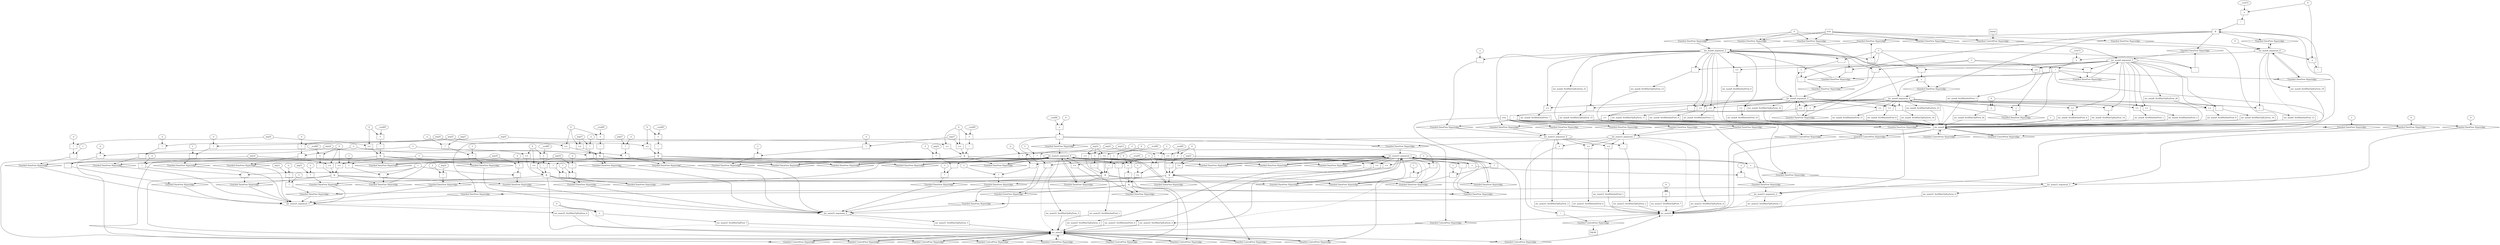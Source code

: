 digraph dag {
inv_main23 [label="inv_main23" shape="rect"];
inv_main25 [label="inv_main25" shape="rect"];
inv_main8 [label="inv_main8" shape="rect"];
FALSE [label="FALSE" shape="rect"];
Initial [label="Initial" shape="rect"];
ControlFowHyperEdge_0 [label="Guarded ControlFlow Hyperedge" shape="diamond"];
Initial -> ControlFowHyperEdge_0[label=""]
ControlFowHyperEdge_0 -> inv_main8[label=""]
ControlFowHyperEdge_1 [label="Guarded ControlFlow Hyperedge" shape="diamond"];
inv_main23 -> ControlFowHyperEdge_1[label=""]
ControlFowHyperEdge_1 -> inv_main25[label=""]
ControlFowHyperEdge_2 [label="Guarded ControlFlow Hyperedge" shape="diamond"];
inv_main25 -> ControlFowHyperEdge_2[label=""]
ControlFowHyperEdge_2 -> inv_main23[label=""]
ControlFowHyperEdge_3 [label="Guarded ControlFlow Hyperedge" shape="diamond"];
inv_main25 -> ControlFowHyperEdge_3[label=""]
ControlFowHyperEdge_3 -> inv_main25[label=""]
ControlFowHyperEdge_4 [label="Guarded ControlFlow Hyperedge" shape="diamond"];
inv_main25 -> ControlFowHyperEdge_4[label=""]
ControlFowHyperEdge_4 -> inv_main25[label=""]
ControlFowHyperEdge_5 [label="Guarded ControlFlow Hyperedge" shape="diamond"];
inv_main25 -> ControlFowHyperEdge_5[label=""]
ControlFowHyperEdge_5 -> inv_main25[label=""]
ControlFowHyperEdge_6 [label="Guarded ControlFlow Hyperedge" shape="diamond"];
inv_main25 -> ControlFowHyperEdge_6[label=""]
ControlFowHyperEdge_6 -> inv_main25[label=""]
ControlFowHyperEdge_7 [label="Guarded ControlFlow Hyperedge" shape="diamond"];
inv_main25 -> ControlFowHyperEdge_7[label=""]
ControlFowHyperEdge_7 -> inv_main25[label=""]
ControlFowHyperEdge_8 [label="Guarded ControlFlow Hyperedge" shape="diamond"];
inv_main25 -> ControlFowHyperEdge_8[label=""]
ControlFowHyperEdge_8 -> inv_main25[label=""]
ControlFowHyperEdge_9 [label="Guarded ControlFlow Hyperedge" shape="diamond"];
inv_main25 -> ControlFowHyperEdge_9[label=""]
ControlFowHyperEdge_9 -> inv_main25[label=""]
ControlFowHyperEdge_10 [label="Guarded ControlFlow Hyperedge" shape="diamond"];
inv_main25 -> ControlFowHyperEdge_10[label=""]
ControlFowHyperEdge_10 -> inv_main25[label=""]
ControlFowHyperEdge_11 [label="Guarded ControlFlow Hyperedge" shape="diamond"];
inv_main25 -> ControlFowHyperEdge_11[label=""]
ControlFowHyperEdge_11 -> inv_main25[label=""]
ControlFowHyperEdge_12 [label="Guarded ControlFlow Hyperedge" shape="diamond"];
inv_main8 -> ControlFowHyperEdge_12[label=""]
ControlFowHyperEdge_12 -> inv_main8[label=""]
ControlFowHyperEdge_13 [label="Guarded ControlFlow Hyperedge" shape="diamond"];
inv_main8 -> ControlFowHyperEdge_13[label=""]
ControlFowHyperEdge_13 -> inv_main8[label=""]
ControlFowHyperEdge_14 [label="Guarded ControlFlow Hyperedge" shape="diamond"];
inv_main8 -> ControlFowHyperEdge_14[label=""]
ControlFowHyperEdge_14 -> inv_main23[label=""]
ControlFowHyperEdge_15 [label="Guarded ControlFlow Hyperedge" shape="diamond"];
inv_main8 -> ControlFowHyperEdge_15[label=""]
ControlFowHyperEdge_15 -> inv_main23[label=""]
ControlFowHyperEdge_16 [label="Guarded ControlFlow Hyperedge" shape="diamond"];
inv_main23 -> ControlFowHyperEdge_16[label=""]
ControlFowHyperEdge_16 -> FALSE[label=""]
inv_main8_argument_0 [label="inv_main8_argument_0" shape="oval"];
inv_main8_argument_0 -> inv_main8[label="" style="dashed"]
inv_main8_argument_1 [label="inv_main8_argument_1" shape="oval"];
inv_main8_argument_1 -> inv_main8[label="" style="dashed"]
inv_main8_argument_2 [label="inv_main8_argument_2" shape="oval"];
inv_main8_argument_2 -> inv_main8[label="" style="dashed"]
inv_main8_argument_3 [label="inv_main8_argument_3" shape="oval"];
inv_main8_argument_3 -> inv_main8[label="" style="dashed"]
inv_main8_argument_4 [label="inv_main8_argument_4" shape="oval"];
inv_main8_argument_4 -> inv_main8[label="" style="dashed"]
inv_main25_argument_0 [label="inv_main25_argument_0" shape="oval"];
inv_main25_argument_0 -> inv_main25[label="" style="dashed"]
inv_main25_argument_1 [label="inv_main25_argument_1" shape="oval"];
inv_main25_argument_1 -> inv_main25[label="" style="dashed"]
inv_main25_argument_2 [label="inv_main25_argument_2" shape="oval"];
inv_main25_argument_2 -> inv_main25[label="" style="dashed"]
inv_main25_argument_3 [label="inv_main25_argument_3" shape="oval"];
inv_main25_argument_3 -> inv_main25[label="" style="dashed"]
inv_main23_argument_0 [label="inv_main23_argument_0" shape="oval"];
inv_main23_argument_0 -> inv_main23[label="" style="dashed"]
inv_main23_argument_1 [label="inv_main23_argument_1" shape="oval"];
inv_main23_argument_1 -> inv_main23[label="" style="dashed"]
inv_main23_argument_2 [label="inv_main23_argument_2" shape="oval"];
inv_main23_argument_2 -> inv_main23[label="" style="dashed"]
inv_main23_argument_3 [label="inv_main23_argument_3" shape="oval"];
inv_main23_argument_3 -> inv_main23[label="" style="dashed"]

true_0 [label="true" shape="rect"];
true_0->ControlFowHyperEdge_0 [label=""];
xxxinv_main8___Initial_0xxxdataFlow_0_node_0 [label="0"];

xxxinv_main8___Initial_0xxxdataFlow_0_node_0->DataFowHyperEdge_0_inv_main8_argument_1 [label=""];

xxxinv_main8___Initial_0xxxdataFlow_0_node_0->DataFowHyperEdge_0_inv_main8_argument_2 [label=""];

xxxinv_main8___Initial_0xxxdataFlow_0_node_0->DataFowHyperEdge_0_inv_main8_argument_3 [label=""];

xxxinv_main8___Initial_0xxxdataFlow_0_node_0->DataFowHyperEdge_0_inv_main8_argument_4 [label=""];
xxxinv_main25___inv_main23_1xxxguard_0_node_0 [label="!" shape="rect"];
xxxinv_main25___inv_main23_1xxxguard_0_node_1 [label="=" shape="rect"];
xxxinv_main25___inv_main23_1xxxguard_0_node_2 [label="__eval94"];
xxxinv_main25___inv_main23_1xxxguard_0_node_3 [label="0"];
xxxinv_main25___inv_main23_1xxxguard_0_node_1->xxxinv_main25___inv_main23_1xxxguard_0_node_0
xxxinv_main25___inv_main23_1xxxguard_0_node_2->xxxinv_main25___inv_main23_1xxxguard_0_node_1
xxxinv_main25___inv_main23_1xxxguard_0_node_3->xxxinv_main25___inv_main23_1xxxguard_0_node_1

xxxinv_main25___inv_main23_1xxxguard_0_node_0->ControlFowHyperEdge_1 [label=""];
true_2 [label="true" shape="rect"];
true_2->ControlFowHyperEdge_2 [label=""];
xxxinv_main23___inv_main25_2xxxdataFlow_0_node_0 [label="-" shape="rect"];
xxxinv_main23___inv_main25_2xxxdataFlow_0_node_1 [label="+" shape="rect"];
xxxinv_main23___inv_main25_2xxxdataFlow_0_node_4 [label="-1"];
xxxinv_main23___inv_main25_2xxxdataFlow_0_node_1->xxxinv_main23___inv_main25_2xxxdataFlow_0_node_0
xxxinv_main23___inv_main25_2xxxdataFlow_0_node_4->xxxinv_main23___inv_main25_2xxxdataFlow_0_node_0
inv_main25_argument_0->xxxinv_main23___inv_main25_2xxxdataFlow_0_node_1
inv_main25_argument_1->xxxinv_main23___inv_main25_2xxxdataFlow_0_node_1

xxxinv_main23___inv_main25_2xxxdataFlow_0_node_0->DataFowHyperEdge_2_inv_main23_argument_2 [label=""];
xxxinv_main23___inv_main25_2xxxdataFlow1_node_0 [label="+" shape="rect"];
inv_main25_argument_0->xxxinv_main23___inv_main25_2xxxdataFlow1_node_0
inv_main25_argument_1->xxxinv_main23___inv_main25_2xxxdataFlow1_node_0

xxxinv_main23___inv_main25_2xxxdataFlow1_node_0->DataFowHyperEdge_2_inv_main23_argument_3 [label=""];
xxxinv_main25___inv_main25_3xxx_and [label="&" shape="rect"];
xxxinv_main25___inv_main25_3xxxguard_0_node_0 [label=">=" shape="rect"];
xxxinv_main25___inv_main25_3xxxguard_0_node_1 [label="-" shape="rect"];
xxxinv_main25___inv_main25_3xxxguard_0_node_2 [label="*" shape="rect"];
xxxinv_main25___inv_main25_3xxxguard_0_node_3 [label="2"];
xxxinv_main25___inv_main25_3xxxguard_0_node_6 [label="1"];
xxxinv_main25___inv_main25_3xxxguard_0_node_1->xxxinv_main25___inv_main25_3xxxguard_0_node_0
xxxinv_main25___inv_main25_3xxxguard_0_node_6->xxxinv_main25___inv_main25_3xxxguard_0_node_0
xxxinv_main25___inv_main25_3xxxguard_0_node_2->xxxinv_main25___inv_main25_3xxxguard_0_node_1
xxxinv_main25___inv_main25_3xxxdataFlow_0_node_2->xxxinv_main25___inv_main25_3xxxguard_0_node_1
xxxinv_main25___inv_main25_3xxxguard_0_node_3->xxxinv_main25___inv_main25_3xxxguard_0_node_2
xxxinv_main25___inv_main25_3xxxdataFlow2_node_3->xxxinv_main25___inv_main25_3xxxguard_0_node_2

xxxinv_main25___inv_main25_3xxxguard_0_node_0->xxxinv_main25___inv_main25_3xxx_and [label=""];
xxxinv_main25___inv_main25_3xxxguard1_node_0 [label="!" shape="rect"];
xxxinv_main25___inv_main25_3xxxguard1_node_1 [label="=" shape="rect"];
xxxinv_main25___inv_main25_3xxxguard1_node_2 [label="__eval95"];
xxxinv_main25___inv_main25_3xxxguard1_node_3 [label="0"];
xxxinv_main25___inv_main25_3xxxguard1_node_1->xxxinv_main25___inv_main25_3xxxguard1_node_0
xxxinv_main25___inv_main25_3xxxguard1_node_2->xxxinv_main25___inv_main25_3xxxguard1_node_1
xxxinv_main25___inv_main25_3xxxguard1_node_3->xxxinv_main25___inv_main25_3xxxguard1_node_1

xxxinv_main25___inv_main25_3xxxguard1_node_0->xxxinv_main25___inv_main25_3xxx_and [label=""];
xxxinv_main25___inv_main25_3xxx_and->ControlFowHyperEdge_3 [label=""];
xxxinv_main25___inv_main25_3xxxdataFlow_0_node_0 [label="-" shape="rect"];
xxxinv_main25___inv_main25_3xxxdataFlow_0_node_2 [label="-1"];
inv_main25_argument_0->xxxinv_main25___inv_main25_3xxxdataFlow_0_node_0
xxxinv_main25___inv_main25_3xxxdataFlow_0_node_2->xxxinv_main25___inv_main25_3xxxdataFlow_0_node_0

xxxinv_main25___inv_main25_3xxxdataFlow_0_node_0->DataFowHyperEdge_3_inv_main25_argument_0 [label=""];
xxxinv_main25___inv_main25_3xxxdataFlow1_node_0 [label="-" shape="rect"];
inv_main25_argument_1->xxxinv_main25___inv_main25_3xxxdataFlow1_node_0
xxxinv_main25___inv_main25_3xxxdataFlow_0_node_2->xxxinv_main25___inv_main25_3xxxdataFlow1_node_0

xxxinv_main25___inv_main25_3xxxdataFlow1_node_0->DataFowHyperEdge_3_inv_main25_argument_1 [label=""];
xxxinv_main25___inv_main25_3xxxdataFlow2_node_0 [label="-" shape="rect"];
xxxinv_main25___inv_main25_3xxxdataFlow2_node_1 [label="*" shape="rect"];
xxxinv_main25___inv_main25_3xxxdataFlow2_node_2 [label="2"];
xxxinv_main25___inv_main25_3xxxdataFlow2_node_3 [label="arg13"];
xxxinv_main25___inv_main25_3xxxdataFlow2_node_1->xxxinv_main25___inv_main25_3xxxdataFlow2_node_0
xxxinv_main25___inv_main25_3xxxdataFlow_0_node_2->xxxinv_main25___inv_main25_3xxxdataFlow2_node_0
xxxinv_main25___inv_main25_3xxxdataFlow2_node_2->xxxinv_main25___inv_main25_3xxxdataFlow2_node_1
xxxinv_main25___inv_main25_3xxxdataFlow2_node_3->xxxinv_main25___inv_main25_3xxxdataFlow2_node_1

xxxinv_main25___inv_main25_3xxxdataFlow2_node_0->DataFowHyperEdge_3_inv_main25_argument_2 [label=""];
xxxinv_main25___inv_main25_3xxxdataFlow3_node_0 [label="*" shape="rect"];
xxxinv_main25___inv_main25_3xxxdataFlow3_node_1 [label="-1"];
xxxinv_main25___inv_main25_3xxxdataFlow3_node_2 [label="*" shape="rect"];
xxxinv_main25___inv_main25_3xxxdataFlow3_node_3 [label="-2"];
xxxinv_main25___inv_main25_3xxxdataFlow3_node_4 [label="arg11"];
xxxinv_main25___inv_main25_3xxxdataFlow3_node_1->xxxinv_main25___inv_main25_3xxxdataFlow3_node_0
xxxinv_main25___inv_main25_3xxxdataFlow3_node_2->xxxinv_main25___inv_main25_3xxxdataFlow3_node_0
xxxinv_main25___inv_main25_3xxxdataFlow3_node_4->xxxinv_main25___inv_main25_3xxxdataFlow3_node_2
xxxinv_main25___inv_main25_3xxxdataFlow3_node_3->xxxinv_main25___inv_main25_3xxxdataFlow3_node_2

xxxinv_main25___inv_main25_3xxxdataFlow3_node_0->DataFowHyperEdge_3_inv_main25_argument_3 [label=""];
xxxinv_main25___inv_main25_4xxx_and [label="&" shape="rect"];
xxxinv_main25___inv_main25_4xxxguard_0_node_0 [label="!" shape="rect"];
xxxinv_main25___inv_main25_4xxxguard_0_node_1 [label="=" shape="rect"];
xxxinv_main25___inv_main25_4xxxguard_0_node_2 [label="__eval95"];
xxxinv_main25___inv_main25_4xxxguard_0_node_3 [label="0"];
xxxinv_main25___inv_main25_4xxxguard_0_node_1->xxxinv_main25___inv_main25_4xxxguard_0_node_0
xxxinv_main25___inv_main25_4xxxguard_0_node_2->xxxinv_main25___inv_main25_4xxxguard_0_node_1
xxxinv_main25___inv_main25_4xxxguard_0_node_3->xxxinv_main25___inv_main25_4xxxguard_0_node_1

xxxinv_main25___inv_main25_4xxxguard_0_node_0->xxxinv_main25___inv_main25_4xxx_and [label=""];
xxxinv_main25___inv_main25_4xxxguard1_node_0 [label=">=" shape="rect"];
xxxinv_main25___inv_main25_4xxxdataFlow1_node_4->xxxinv_main25___inv_main25_4xxxguard1_node_0
xxxinv_main25___inv_main25_4xxxguard_0_node_3->xxxinv_main25___inv_main25_4xxxguard1_node_0

xxxinv_main25___inv_main25_4xxxguard1_node_0->xxxinv_main25___inv_main25_4xxx_and [label=""];
xxxinv_main25___inv_main25_4xxxguard2_node_0 [label=">=" shape="rect"];
xxxinv_main25___inv_main25_4xxxdataFlow2_node_4->xxxinv_main25___inv_main25_4xxxguard2_node_0
xxxinv_main25___inv_main25_4xxxguard_0_node_3->xxxinv_main25___inv_main25_4xxxguard2_node_0

xxxinv_main25___inv_main25_4xxxguard2_node_0->xxxinv_main25___inv_main25_4xxx_and [label=""];
xxxinv_main25___inv_main25_4xxx_and->ControlFowHyperEdge_4 [label=""];
xxxinv_main25___inv_main25_4xxxdataFlow_0_node_0 [label="-" shape="rect"];
xxxinv_main25___inv_main25_4xxxdataFlow_0_node_1 [label="1"];
xxxinv_main25___inv_main25_4xxxdataFlow_0_node_2 [label="*" shape="rect"];
xxxinv_main25___inv_main25_4xxxdataFlow_0_node_3 [label="-1"];
xxxinv_main25___inv_main25_4xxxdataFlow_0_node_1->xxxinv_main25___inv_main25_4xxxdataFlow_0_node_0
xxxinv_main25___inv_main25_4xxxdataFlow_0_node_2->xxxinv_main25___inv_main25_4xxxdataFlow_0_node_0
inv_main25_argument_0->xxxinv_main25___inv_main25_4xxxdataFlow_0_node_2
xxxinv_main25___inv_main25_4xxxdataFlow_0_node_3->xxxinv_main25___inv_main25_4xxxdataFlow_0_node_2

xxxinv_main25___inv_main25_4xxxdataFlow_0_node_0->DataFowHyperEdge_4_inv_main25_argument_0 [label=""];
xxxinv_main25___inv_main25_4xxxdataFlow1_node_0 [label="-" shape="rect"];
xxxinv_main25___inv_main25_4xxxdataFlow1_node_2 [label="*" shape="rect"];
xxxinv_main25___inv_main25_4xxxdataFlow1_node_3 [label="-2"];
xxxinv_main25___inv_main25_4xxxdataFlow1_node_4 [label="arg18"];
xxxinv_main25___inv_main25_4xxxdataFlow_0_node_1->xxxinv_main25___inv_main25_4xxxdataFlow1_node_0
xxxinv_main25___inv_main25_4xxxdataFlow1_node_2->xxxinv_main25___inv_main25_4xxxdataFlow1_node_0
xxxinv_main25___inv_main25_4xxxdataFlow1_node_4->xxxinv_main25___inv_main25_4xxxdataFlow1_node_2
xxxinv_main25___inv_main25_4xxxdataFlow1_node_3->xxxinv_main25___inv_main25_4xxxdataFlow1_node_2

xxxinv_main25___inv_main25_4xxxdataFlow1_node_0->DataFowHyperEdge_4_inv_main25_argument_2 [label=""];
xxxinv_main25___inv_main25_4xxxdataFlow2_node_0 [label="-" shape="rect"];
xxxinv_main25___inv_main25_4xxxdataFlow2_node_2 [label="*" shape="rect"];
xxxinv_main25___inv_main25_4xxxdataFlow2_node_3 [label="-2"];
xxxinv_main25___inv_main25_4xxxdataFlow2_node_4 [label="arg16"];
xxxinv_main25___inv_main25_4xxxdataFlow_0_node_1->xxxinv_main25___inv_main25_4xxxdataFlow2_node_0
xxxinv_main25___inv_main25_4xxxdataFlow2_node_2->xxxinv_main25___inv_main25_4xxxdataFlow2_node_0
xxxinv_main25___inv_main25_4xxxdataFlow2_node_4->xxxinv_main25___inv_main25_4xxxdataFlow2_node_2
xxxinv_main25___inv_main25_4xxxdataFlow2_node_3->xxxinv_main25___inv_main25_4xxxdataFlow2_node_2

xxxinv_main25___inv_main25_4xxxdataFlow2_node_0->DataFowHyperEdge_4_inv_main25_argument_3 [label=""];
xxxinv_main25___inv_main25_5xxx_and [label="&" shape="rect"];
xxxinv_main25___inv_main25_5xxxguard_0_node_0 [label="!" shape="rect"];
xxxinv_main25___inv_main25_5xxxguard_0_node_1 [label="=" shape="rect"];
xxxinv_main25___inv_main25_5xxxguard_0_node_2 [label="__eval95"];
xxxinv_main25___inv_main25_5xxxguard_0_node_3 [label="0"];
xxxinv_main25___inv_main25_5xxxguard_0_node_1->xxxinv_main25___inv_main25_5xxxguard_0_node_0
xxxinv_main25___inv_main25_5xxxguard_0_node_2->xxxinv_main25___inv_main25_5xxxguard_0_node_1
xxxinv_main25___inv_main25_5xxxguard_0_node_3->xxxinv_main25___inv_main25_5xxxguard_0_node_1

xxxinv_main25___inv_main25_5xxxguard_0_node_0->xxxinv_main25___inv_main25_5xxx_and [label=""];
xxxinv_main25___inv_main25_5xxxguard1_node_0 [label=">=" shape="rect"];
xxxinv_main25___inv_main25_5xxxdataFlow1_node_4->xxxinv_main25___inv_main25_5xxxguard1_node_0
xxxinv_main25___inv_main25_5xxxguard_0_node_3->xxxinv_main25___inv_main25_5xxxguard1_node_0

xxxinv_main25___inv_main25_5xxxguard1_node_0->xxxinv_main25___inv_main25_5xxx_and [label=""];
xxxinv_main25___inv_main25_5xxxguard2_node_0 [label=">=" shape="rect"];
xxxinv_main25___inv_main25_5xxxguard_0_node_3->xxxinv_main25___inv_main25_5xxxguard2_node_0
xxxinv_main25___inv_main25_5xxxdataFlow2_node_4->xxxinv_main25___inv_main25_5xxxguard2_node_0

xxxinv_main25___inv_main25_5xxxguard2_node_0->xxxinv_main25___inv_main25_5xxx_and [label=""];
xxxinv_main25___inv_main25_5xxx_and->ControlFowHyperEdge_5 [label=""];
xxxinv_main25___inv_main25_5xxxdataFlow_0_node_0 [label="-" shape="rect"];
xxxinv_main25___inv_main25_5xxxdataFlow_0_node_1 [label="1"];
xxxinv_main25___inv_main25_5xxxdataFlow_0_node_2 [label="*" shape="rect"];
xxxinv_main25___inv_main25_5xxxdataFlow_0_node_3 [label="-1"];
xxxinv_main25___inv_main25_5xxxdataFlow_0_node_1->xxxinv_main25___inv_main25_5xxxdataFlow_0_node_0
xxxinv_main25___inv_main25_5xxxdataFlow_0_node_2->xxxinv_main25___inv_main25_5xxxdataFlow_0_node_0
inv_main25_argument_0->xxxinv_main25___inv_main25_5xxxdataFlow_0_node_2
xxxinv_main25___inv_main25_5xxxdataFlow_0_node_3->xxxinv_main25___inv_main25_5xxxdataFlow_0_node_2

xxxinv_main25___inv_main25_5xxxdataFlow_0_node_0->DataFowHyperEdge_5_inv_main25_argument_0 [label=""];
xxxinv_main25___inv_main25_5xxxdataFlow1_node_0 [label="-" shape="rect"];
xxxinv_main25___inv_main25_5xxxdataFlow1_node_2 [label="*" shape="rect"];
xxxinv_main25___inv_main25_5xxxdataFlow1_node_3 [label="-2"];
xxxinv_main25___inv_main25_5xxxdataFlow1_node_4 [label="arg18"];
xxxinv_main25___inv_main25_5xxxdataFlow_0_node_1->xxxinv_main25___inv_main25_5xxxdataFlow1_node_0
xxxinv_main25___inv_main25_5xxxdataFlow1_node_2->xxxinv_main25___inv_main25_5xxxdataFlow1_node_0
xxxinv_main25___inv_main25_5xxxdataFlow1_node_4->xxxinv_main25___inv_main25_5xxxdataFlow1_node_2
xxxinv_main25___inv_main25_5xxxdataFlow1_node_3->xxxinv_main25___inv_main25_5xxxdataFlow1_node_2

xxxinv_main25___inv_main25_5xxxdataFlow1_node_0->DataFowHyperEdge_5_inv_main25_argument_2 [label=""];
xxxinv_main25___inv_main25_5xxxdataFlow2_node_0 [label="-" shape="rect"];
xxxinv_main25___inv_main25_5xxxdataFlow_0_node_3 [label="-1"];
xxxinv_main25___inv_main25_5xxxdataFlow2_node_2 [label="*" shape="rect"];
xxxinv_main25___inv_main25_5xxxdataFlow2_node_3 [label="-2"];
xxxinv_main25___inv_main25_5xxxdataFlow2_node_4 [label="arg16"];
xxxinv_main25___inv_main25_5xxxdataFlow_0_node_3->xxxinv_main25___inv_main25_5xxxdataFlow2_node_0
xxxinv_main25___inv_main25_5xxxdataFlow2_node_2->xxxinv_main25___inv_main25_5xxxdataFlow2_node_0
xxxinv_main25___inv_main25_5xxxdataFlow2_node_4->xxxinv_main25___inv_main25_5xxxdataFlow2_node_2
xxxinv_main25___inv_main25_5xxxdataFlow2_node_3->xxxinv_main25___inv_main25_5xxxdataFlow2_node_2

xxxinv_main25___inv_main25_5xxxdataFlow2_node_0->DataFowHyperEdge_5_inv_main25_argument_3 [label=""];
xxxinv_main25___inv_main25_6xxx_and [label="&" shape="rect"];
xxxinv_main25___inv_main25_6xxxguard_0_node_0 [label="!" shape="rect"];
xxxinv_main25___inv_main25_6xxxguard_0_node_1 [label="=" shape="rect"];
xxxinv_main25___inv_main25_6xxxguard_0_node_2 [label="__eval95"];
xxxinv_main25___inv_main25_6xxxguard_0_node_3 [label="0"];
xxxinv_main25___inv_main25_6xxxguard_0_node_1->xxxinv_main25___inv_main25_6xxxguard_0_node_0
xxxinv_main25___inv_main25_6xxxguard_0_node_2->xxxinv_main25___inv_main25_6xxxguard_0_node_1
xxxinv_main25___inv_main25_6xxxguard_0_node_3->xxxinv_main25___inv_main25_6xxxguard_0_node_1

xxxinv_main25___inv_main25_6xxxguard_0_node_0->xxxinv_main25___inv_main25_6xxx_and [label=""];
xxxinv_main25___inv_main25_6xxxguard1_node_0 [label="!" shape="rect"];
xxxinv_main25___inv_main25_6xxxguard1_node_1 [label="=" shape="rect"];
xxxinv_main25___inv_main25_6xxxdataFlow_0_node_3 [label="-1"];
xxxinv_main25___inv_main25_6xxxguard1_node_1->xxxinv_main25___inv_main25_6xxxguard1_node_0
xxxinv_main25___inv_main25_6xxxdataFlow1_node_6->xxxinv_main25___inv_main25_6xxxguard1_node_1
xxxinv_main25___inv_main25_6xxxdataFlow_0_node_3->xxxinv_main25___inv_main25_6xxxguard1_node_1

xxxinv_main25___inv_main25_6xxxguard1_node_0->xxxinv_main25___inv_main25_6xxx_and [label=""];
xxxinv_main25___inv_main25_6xxxguard2_node_0 [label=">=" shape="rect"];
xxxinv_main25___inv_main25_6xxxguard_0_node_3->xxxinv_main25___inv_main25_6xxxguard2_node_0
xxxinv_main25___inv_main25_6xxxdataFlow1_node_6->xxxinv_main25___inv_main25_6xxxguard2_node_0

xxxinv_main25___inv_main25_6xxxguard2_node_0->xxxinv_main25___inv_main25_6xxx_and [label=""];
xxxinv_main25___inv_main25_6xxxguard3_node_0 [label=">=" shape="rect"];
xxxinv_main25___inv_main25_6xxxdataFlow1_node_6->xxxinv_main25___inv_main25_6xxxguard3_node_0
xxxinv_main25___inv_main25_6xxxdataFlow_0_node_3->xxxinv_main25___inv_main25_6xxxguard3_node_0

xxxinv_main25___inv_main25_6xxxguard3_node_0->xxxinv_main25___inv_main25_6xxx_and [label=""];
xxxinv_main25___inv_main25_6xxx_and->ControlFowHyperEdge_6 [label=""];
xxxinv_main25___inv_main25_6xxxdataFlow_0_node_0 [label="-" shape="rect"];
xxxinv_main25___inv_main25_6xxxdataFlow_0_node_1 [label="1"];
xxxinv_main25___inv_main25_6xxxdataFlow_0_node_2 [label="*" shape="rect"];
xxxinv_main25___inv_main25_6xxxdataFlow_0_node_3 [label="-1"];
xxxinv_main25___inv_main25_6xxxdataFlow_0_node_1->xxxinv_main25___inv_main25_6xxxdataFlow_0_node_0
xxxinv_main25___inv_main25_6xxxdataFlow_0_node_2->xxxinv_main25___inv_main25_6xxxdataFlow_0_node_0
inv_main25_argument_1->xxxinv_main25___inv_main25_6xxxdataFlow_0_node_2
xxxinv_main25___inv_main25_6xxxdataFlow_0_node_3->xxxinv_main25___inv_main25_6xxxdataFlow_0_node_2

xxxinv_main25___inv_main25_6xxxdataFlow_0_node_0->DataFowHyperEdge_6_inv_main25_argument_1 [label=""];
xxxinv_main25___inv_main25_6xxxdataFlow1_node_0 [label="*" shape="rect"];
xxxinv_main25___inv_main25_6xxxdataFlow1_node_1 [label="-1"];
xxxinv_main25___inv_main25_6xxxdataFlow1_node_2 [label="-" shape="rect"];
xxxinv_main25___inv_main25_6xxxdataFlow1_node_3 [label="*" shape="rect"];
xxxinv_main25___inv_main25_6xxxdataFlow1_node_4 [label="-2"];
xxxinv_main25___inv_main25_6xxxdataFlow1_node_5 [label="arg23"];
xxxinv_main25___inv_main25_6xxxdataFlow1_node_6 [label="arg22"];
xxxinv_main25___inv_main25_6xxxdataFlow1_node_1->xxxinv_main25___inv_main25_6xxxdataFlow1_node_0
xxxinv_main25___inv_main25_6xxxdataFlow1_node_2->xxxinv_main25___inv_main25_6xxxdataFlow1_node_0
xxxinv_main25___inv_main25_6xxxdataFlow1_node_3->xxxinv_main25___inv_main25_6xxxdataFlow1_node_2
xxxinv_main25___inv_main25_6xxxdataFlow1_node_6->xxxinv_main25___inv_main25_6xxxdataFlow1_node_2
xxxinv_main25___inv_main25_6xxxdataFlow1_node_4->xxxinv_main25___inv_main25_6xxxdataFlow1_node_3
xxxinv_main25___inv_main25_6xxxdataFlow1_node_5->xxxinv_main25___inv_main25_6xxxdataFlow1_node_3

xxxinv_main25___inv_main25_6xxxdataFlow1_node_0->DataFowHyperEdge_6_inv_main25_argument_2 [label=""];
xxxinv_main25___inv_main25_6xxxdataFlow2_node_0 [label="*" shape="rect"];
xxxinv_main25___inv_main25_6xxxdataFlow2_node_1 [label="2"];
xxxinv_main25___inv_main25_6xxxdataFlow2_node_2 [label="arg21"];
xxxinv_main25___inv_main25_6xxxdataFlow2_node_1->xxxinv_main25___inv_main25_6xxxdataFlow2_node_0
xxxinv_main25___inv_main25_6xxxdataFlow2_node_2->xxxinv_main25___inv_main25_6xxxdataFlow2_node_0

xxxinv_main25___inv_main25_6xxxdataFlow2_node_0->DataFowHyperEdge_6_inv_main25_argument_3 [label=""];
xxxinv_main25___inv_main25_7xxx_and [label="&" shape="rect"];
xxxinv_main25___inv_main25_7xxxguard_0_node_0 [label="!" shape="rect"];
xxxinv_main25___inv_main25_7xxxguard_0_node_1 [label="=" shape="rect"];
xxxinv_main25___inv_main25_7xxxguard_0_node_2 [label="__eval95"];
xxxinv_main25___inv_main25_7xxxguard_0_node_3 [label="0"];
xxxinv_main25___inv_main25_7xxxguard_0_node_1->xxxinv_main25___inv_main25_7xxxguard_0_node_0
xxxinv_main25___inv_main25_7xxxguard_0_node_2->xxxinv_main25___inv_main25_7xxxguard_0_node_1
xxxinv_main25___inv_main25_7xxxguard_0_node_3->xxxinv_main25___inv_main25_7xxxguard_0_node_1

xxxinv_main25___inv_main25_7xxxguard_0_node_0->xxxinv_main25___inv_main25_7xxx_and [label=""];
xxxinv_main25___inv_main25_7xxxguard1_node_0 [label=">=" shape="rect"];
xxxinv_main25___inv_main25_7xxxguard_0_node_3->xxxinv_main25___inv_main25_7xxxguard1_node_0
xxxinv_main25___inv_main25_7xxxdataFlow1_node_5->xxxinv_main25___inv_main25_7xxxguard1_node_0

xxxinv_main25___inv_main25_7xxxguard1_node_0->xxxinv_main25___inv_main25_7xxx_and [label=""];
xxxinv_main25___inv_main25_7xxxguard2_node_0 [label=">=" shape="rect"];
xxxinv_main25___inv_main25_7xxxguard_0_node_3->xxxinv_main25___inv_main25_7xxxguard2_node_0
xxxinv_main25___inv_main25_7xxxdataFlow1_node_6->xxxinv_main25___inv_main25_7xxxguard2_node_0

xxxinv_main25___inv_main25_7xxxguard2_node_0->xxxinv_main25___inv_main25_7xxx_and [label=""];
xxxinv_main25___inv_main25_7xxxguard3_node_0 [label=">=" shape="rect"];
xxxinv_main25___inv_main25_7xxxdataFlow_0_node_3 [label="-1"];
xxxinv_main25___inv_main25_7xxxdataFlow1_node_6->xxxinv_main25___inv_main25_7xxxguard3_node_0
xxxinv_main25___inv_main25_7xxxdataFlow_0_node_3->xxxinv_main25___inv_main25_7xxxguard3_node_0

xxxinv_main25___inv_main25_7xxxguard3_node_0->xxxinv_main25___inv_main25_7xxx_and [label=""];
xxxinv_main25___inv_main25_7xxx_and->ControlFowHyperEdge_7 [label=""];
xxxinv_main25___inv_main25_7xxxdataFlow_0_node_0 [label="-" shape="rect"];
xxxinv_main25___inv_main25_7xxxdataFlow_0_node_1 [label="1"];
xxxinv_main25___inv_main25_7xxxdataFlow_0_node_2 [label="*" shape="rect"];
xxxinv_main25___inv_main25_7xxxdataFlow_0_node_3 [label="-1"];
xxxinv_main25___inv_main25_7xxxdataFlow_0_node_1->xxxinv_main25___inv_main25_7xxxdataFlow_0_node_0
xxxinv_main25___inv_main25_7xxxdataFlow_0_node_2->xxxinv_main25___inv_main25_7xxxdataFlow_0_node_0
inv_main25_argument_1->xxxinv_main25___inv_main25_7xxxdataFlow_0_node_2
xxxinv_main25___inv_main25_7xxxdataFlow_0_node_3->xxxinv_main25___inv_main25_7xxxdataFlow_0_node_2

xxxinv_main25___inv_main25_7xxxdataFlow_0_node_0->DataFowHyperEdge_7_inv_main25_argument_1 [label=""];
xxxinv_main25___inv_main25_7xxxdataFlow1_node_0 [label="*" shape="rect"];
xxxinv_main25___inv_main25_7xxxdataFlow1_node_1 [label="-1"];
xxxinv_main25___inv_main25_7xxxdataFlow1_node_2 [label="-" shape="rect"];
xxxinv_main25___inv_main25_7xxxdataFlow1_node_3 [label="*" shape="rect"];
xxxinv_main25___inv_main25_7xxxdataFlow1_node_4 [label="-2"];
xxxinv_main25___inv_main25_7xxxdataFlow1_node_5 [label="arg23"];
xxxinv_main25___inv_main25_7xxxdataFlow1_node_6 [label="arg22"];
xxxinv_main25___inv_main25_7xxxdataFlow1_node_1->xxxinv_main25___inv_main25_7xxxdataFlow1_node_0
xxxinv_main25___inv_main25_7xxxdataFlow1_node_2->xxxinv_main25___inv_main25_7xxxdataFlow1_node_0
xxxinv_main25___inv_main25_7xxxdataFlow1_node_3->xxxinv_main25___inv_main25_7xxxdataFlow1_node_2
xxxinv_main25___inv_main25_7xxxdataFlow1_node_6->xxxinv_main25___inv_main25_7xxxdataFlow1_node_2
xxxinv_main25___inv_main25_7xxxdataFlow1_node_4->xxxinv_main25___inv_main25_7xxxdataFlow1_node_3
xxxinv_main25___inv_main25_7xxxdataFlow1_node_5->xxxinv_main25___inv_main25_7xxxdataFlow1_node_3

xxxinv_main25___inv_main25_7xxxdataFlow1_node_0->DataFowHyperEdge_7_inv_main25_argument_2 [label=""];
xxxinv_main25___inv_main25_7xxxdataFlow2_node_0 [label="*" shape="rect"];
xxxinv_main25___inv_main25_7xxxdataFlow2_node_1 [label="2"];
xxxinv_main25___inv_main25_7xxxdataFlow2_node_2 [label="arg21"];
xxxinv_main25___inv_main25_7xxxdataFlow2_node_1->xxxinv_main25___inv_main25_7xxxdataFlow2_node_0
xxxinv_main25___inv_main25_7xxxdataFlow2_node_2->xxxinv_main25___inv_main25_7xxxdataFlow2_node_0

xxxinv_main25___inv_main25_7xxxdataFlow2_node_0->DataFowHyperEdge_7_inv_main25_argument_3 [label=""];
xxxinv_main25___inv_main25_8xxx_and [label="&" shape="rect"];
xxxinv_main25___inv_main25_8xxxguard_0_node_0 [label="!" shape="rect"];
xxxinv_main25___inv_main25_8xxxguard_0_node_1 [label="=" shape="rect"];
xxxinv_main25___inv_main25_8xxxguard_0_node_2 [label="__eval95"];
xxxinv_main25___inv_main25_8xxxguard_0_node_3 [label="0"];
xxxinv_main25___inv_main25_8xxxguard_0_node_1->xxxinv_main25___inv_main25_8xxxguard_0_node_0
xxxinv_main25___inv_main25_8xxxguard_0_node_2->xxxinv_main25___inv_main25_8xxxguard_0_node_1
xxxinv_main25___inv_main25_8xxxguard_0_node_3->xxxinv_main25___inv_main25_8xxxguard_0_node_1

xxxinv_main25___inv_main25_8xxxguard_0_node_0->xxxinv_main25___inv_main25_8xxx_and [label=""];
xxxinv_main25___inv_main25_8xxxguard1_node_0 [label=">=" shape="rect"];
xxxinv_main25___inv_main25_8xxxguard_0_node_3->xxxinv_main25___inv_main25_8xxxguard1_node_0
xxxinv_main25___inv_main25_8xxxdataFlow_0_node_4->xxxinv_main25___inv_main25_8xxxguard1_node_0

xxxinv_main25___inv_main25_8xxxguard1_node_0->xxxinv_main25___inv_main25_8xxx_and [label=""];
xxxinv_main25___inv_main25_8xxxguard2_node_0 [label=">=" shape="rect"];
xxxinv_main25___inv_main25_8xxxdataFlow1_node_4->xxxinv_main25___inv_main25_8xxxguard2_node_0
xxxinv_main25___inv_main25_8xxxguard_0_node_3->xxxinv_main25___inv_main25_8xxxguard2_node_0

xxxinv_main25___inv_main25_8xxxguard2_node_0->xxxinv_main25___inv_main25_8xxx_and [label=""];
xxxinv_main25___inv_main25_8xxx_and->ControlFowHyperEdge_8 [label=""];
xxxinv_main25___inv_main25_8xxxdataFlow_0_node_0 [label="-" shape="rect"];
xxxinv_main25___inv_main25_8xxxdataFlow_0_node_1 [label="-1"];
xxxinv_main25___inv_main25_8xxxdataFlow_0_node_2 [label="*" shape="rect"];
xxxinv_main25___inv_main25_8xxxdataFlow_0_node_3 [label="-2"];
xxxinv_main25___inv_main25_8xxxdataFlow_0_node_4 [label="arg27"];
xxxinv_main25___inv_main25_8xxxdataFlow_0_node_1->xxxinv_main25___inv_main25_8xxxdataFlow_0_node_0
xxxinv_main25___inv_main25_8xxxdataFlow_0_node_2->xxxinv_main25___inv_main25_8xxxdataFlow_0_node_0
xxxinv_main25___inv_main25_8xxxdataFlow_0_node_4->xxxinv_main25___inv_main25_8xxxdataFlow_0_node_2
xxxinv_main25___inv_main25_8xxxdataFlow_0_node_3->xxxinv_main25___inv_main25_8xxxdataFlow_0_node_2

xxxinv_main25___inv_main25_8xxxdataFlow_0_node_0->DataFowHyperEdge_8_inv_main25_argument_2 [label=""];
xxxinv_main25___inv_main25_8xxxdataFlow1_node_0 [label="-" shape="rect"];
xxxinv_main25___inv_main25_8xxxdataFlow1_node_1 [label="1"];
xxxinv_main25___inv_main25_8xxxdataFlow1_node_2 [label="*" shape="rect"];
xxxinv_main25___inv_main25_8xxxdataFlow1_node_3 [label="-2"];
xxxinv_main25___inv_main25_8xxxdataFlow1_node_4 [label="arg25"];
xxxinv_main25___inv_main25_8xxxdataFlow1_node_1->xxxinv_main25___inv_main25_8xxxdataFlow1_node_0
xxxinv_main25___inv_main25_8xxxdataFlow1_node_2->xxxinv_main25___inv_main25_8xxxdataFlow1_node_0
xxxinv_main25___inv_main25_8xxxdataFlow1_node_4->xxxinv_main25___inv_main25_8xxxdataFlow1_node_2
xxxinv_main25___inv_main25_8xxxdataFlow1_node_3->xxxinv_main25___inv_main25_8xxxdataFlow1_node_2

xxxinv_main25___inv_main25_8xxxdataFlow1_node_0->DataFowHyperEdge_8_inv_main25_argument_3 [label=""];
xxxinv_main25___inv_main25_9xxx_and [label="&" shape="rect"];
xxxinv_main25___inv_main25_9xxxguard_0_node_0 [label="!" shape="rect"];
xxxinv_main25___inv_main25_9xxxguard_0_node_1 [label="=" shape="rect"];
xxxinv_main25___inv_main25_9xxxguard_0_node_2 [label="__eval95"];
xxxinv_main25___inv_main25_9xxxguard_0_node_3 [label="0"];
xxxinv_main25___inv_main25_9xxxguard_0_node_1->xxxinv_main25___inv_main25_9xxxguard_0_node_0
xxxinv_main25___inv_main25_9xxxguard_0_node_2->xxxinv_main25___inv_main25_9xxxguard_0_node_1
xxxinv_main25___inv_main25_9xxxguard_0_node_3->xxxinv_main25___inv_main25_9xxxguard_0_node_1

xxxinv_main25___inv_main25_9xxxguard_0_node_0->xxxinv_main25___inv_main25_9xxx_and [label=""];
xxxinv_main25___inv_main25_9xxxguard1_node_0 [label=">=" shape="rect"];
xxxinv_main25___inv_main25_9xxxdataFlow1_node_4->xxxinv_main25___inv_main25_9xxxguard1_node_0
xxxinv_main25___inv_main25_9xxxguard_0_node_3->xxxinv_main25___inv_main25_9xxxguard1_node_0

xxxinv_main25___inv_main25_9xxxguard1_node_0->xxxinv_main25___inv_main25_9xxx_and [label=""];
xxxinv_main25___inv_main25_9xxx_and->ControlFowHyperEdge_9 [label=""];
xxxinv_main25___inv_main25_9xxxdataFlow_0_node_0 [label="*" shape="rect"];
xxxinv_main25___inv_main25_9xxxdataFlow_0_node_1 [label="-1"];
xxxinv_main25___inv_main25_9xxxdataFlow_0_node_2 [label="*" shape="rect"];
xxxinv_main25___inv_main25_9xxxdataFlow_0_node_3 [label="-2"];
xxxinv_main25___inv_main25_9xxxdataFlow_0_node_4 [label="arg27"];
xxxinv_main25___inv_main25_9xxxdataFlow_0_node_1->xxxinv_main25___inv_main25_9xxxdataFlow_0_node_0
xxxinv_main25___inv_main25_9xxxdataFlow_0_node_2->xxxinv_main25___inv_main25_9xxxdataFlow_0_node_0
xxxinv_main25___inv_main25_9xxxdataFlow_0_node_4->xxxinv_main25___inv_main25_9xxxdataFlow_0_node_2
xxxinv_main25___inv_main25_9xxxdataFlow_0_node_3->xxxinv_main25___inv_main25_9xxxdataFlow_0_node_2

xxxinv_main25___inv_main25_9xxxdataFlow_0_node_0->DataFowHyperEdge_9_inv_main25_argument_2 [label=""];
xxxinv_main25___inv_main25_9xxxdataFlow1_node_0 [label="-" shape="rect"];
xxxinv_main25___inv_main25_9xxxdataFlow1_node_1 [label="1"];
xxxinv_main25___inv_main25_9xxxdataFlow1_node_2 [label="*" shape="rect"];
xxxinv_main25___inv_main25_9xxxdataFlow1_node_3 [label="-2"];
xxxinv_main25___inv_main25_9xxxdataFlow1_node_4 [label="arg25"];
xxxinv_main25___inv_main25_9xxxdataFlow1_node_1->xxxinv_main25___inv_main25_9xxxdataFlow1_node_0
xxxinv_main25___inv_main25_9xxxdataFlow1_node_2->xxxinv_main25___inv_main25_9xxxdataFlow1_node_0
xxxinv_main25___inv_main25_9xxxdataFlow1_node_4->xxxinv_main25___inv_main25_9xxxdataFlow1_node_2
xxxinv_main25___inv_main25_9xxxdataFlow1_node_3->xxxinv_main25___inv_main25_9xxxdataFlow1_node_2

xxxinv_main25___inv_main25_9xxxdataFlow1_node_0->DataFowHyperEdge_9_inv_main25_argument_3 [label=""];
xxxinv_main25___inv_main25_10xxx_and [label="&" shape="rect"];
xxxinv_main25___inv_main25_10xxxguard_0_node_0 [label="!" shape="rect"];
xxxinv_main25___inv_main25_10xxxguard_0_node_1 [label="=" shape="rect"];
xxxinv_main25___inv_main25_10xxxguard_0_node_2 [label="__eval95"];
xxxinv_main25___inv_main25_10xxxguard_0_node_3 [label="0"];
xxxinv_main25___inv_main25_10xxxguard_0_node_1->xxxinv_main25___inv_main25_10xxxguard_0_node_0
xxxinv_main25___inv_main25_10xxxguard_0_node_2->xxxinv_main25___inv_main25_10xxxguard_0_node_1
xxxinv_main25___inv_main25_10xxxguard_0_node_3->xxxinv_main25___inv_main25_10xxxguard_0_node_1

xxxinv_main25___inv_main25_10xxxguard_0_node_0->xxxinv_main25___inv_main25_10xxx_and [label=""];
xxxinv_main25___inv_main25_10xxxguard1_node_0 [label=">=" shape="rect"];
xxxinv_main25___inv_main25_10xxxguard_0_node_3->xxxinv_main25___inv_main25_10xxxguard1_node_0
xxxinv_main25___inv_main25_10xxxdataFlow_0_node_4->xxxinv_main25___inv_main25_10xxxguard1_node_0

xxxinv_main25___inv_main25_10xxxguard1_node_0->xxxinv_main25___inv_main25_10xxx_and [label=""];
xxxinv_main25___inv_main25_10xxxguard2_node_0 [label=">=" shape="rect"];
xxxinv_main25___inv_main25_10xxxguard_0_node_3->xxxinv_main25___inv_main25_10xxxguard2_node_0
xxxinv_main25___inv_main25_10xxxdataFlow1_node_4->xxxinv_main25___inv_main25_10xxxguard2_node_0

xxxinv_main25___inv_main25_10xxxguard2_node_0->xxxinv_main25___inv_main25_10xxx_and [label=""];
xxxinv_main25___inv_main25_10xxx_and->ControlFowHyperEdge_10 [label=""];
xxxinv_main25___inv_main25_10xxxdataFlow_0_node_0 [label="-" shape="rect"];
xxxinv_main25___inv_main25_10xxxdataFlow_0_node_1 [label="-1"];
xxxinv_main25___inv_main25_10xxxdataFlow_0_node_2 [label="*" shape="rect"];
xxxinv_main25___inv_main25_10xxxdataFlow_0_node_3 [label="-2"];
xxxinv_main25___inv_main25_10xxxdataFlow_0_node_4 [label="arg27"];
xxxinv_main25___inv_main25_10xxxdataFlow_0_node_1->xxxinv_main25___inv_main25_10xxxdataFlow_0_node_0
xxxinv_main25___inv_main25_10xxxdataFlow_0_node_2->xxxinv_main25___inv_main25_10xxxdataFlow_0_node_0
xxxinv_main25___inv_main25_10xxxdataFlow_0_node_4->xxxinv_main25___inv_main25_10xxxdataFlow_0_node_2
xxxinv_main25___inv_main25_10xxxdataFlow_0_node_3->xxxinv_main25___inv_main25_10xxxdataFlow_0_node_2

xxxinv_main25___inv_main25_10xxxdataFlow_0_node_0->DataFowHyperEdge_10_inv_main25_argument_2 [label=""];
xxxinv_main25___inv_main25_10xxxdataFlow1_node_0 [label="-" shape="rect"];
xxxinv_main25___inv_main25_10xxxdataFlow1_node_2 [label="*" shape="rect"];
xxxinv_main25___inv_main25_10xxxdataFlow1_node_3 [label="-2"];
xxxinv_main25___inv_main25_10xxxdataFlow1_node_4 [label="arg25"];
xxxinv_main25___inv_main25_10xxxdataFlow_0_node_1->xxxinv_main25___inv_main25_10xxxdataFlow1_node_0
xxxinv_main25___inv_main25_10xxxdataFlow1_node_2->xxxinv_main25___inv_main25_10xxxdataFlow1_node_0
xxxinv_main25___inv_main25_10xxxdataFlow1_node_4->xxxinv_main25___inv_main25_10xxxdataFlow1_node_2
xxxinv_main25___inv_main25_10xxxdataFlow1_node_3->xxxinv_main25___inv_main25_10xxxdataFlow1_node_2

xxxinv_main25___inv_main25_10xxxdataFlow1_node_0->DataFowHyperEdge_10_inv_main25_argument_3 [label=""];
xxxinv_main25___inv_main25_11xxx_and [label="&" shape="rect"];
xxxinv_main25___inv_main25_11xxxguard_0_node_0 [label="!" shape="rect"];
xxxinv_main25___inv_main25_11xxxguard_0_node_1 [label="=" shape="rect"];
xxxinv_main25___inv_main25_11xxxguard_0_node_2 [label="__eval95"];
xxxinv_main25___inv_main25_11xxxguard_0_node_3 [label="0"];
xxxinv_main25___inv_main25_11xxxguard_0_node_1->xxxinv_main25___inv_main25_11xxxguard_0_node_0
xxxinv_main25___inv_main25_11xxxguard_0_node_2->xxxinv_main25___inv_main25_11xxxguard_0_node_1
xxxinv_main25___inv_main25_11xxxguard_0_node_3->xxxinv_main25___inv_main25_11xxxguard_0_node_1

xxxinv_main25___inv_main25_11xxxguard_0_node_0->xxxinv_main25___inv_main25_11xxx_and [label=""];
xxxinv_main25___inv_main25_11xxxguard1_node_0 [label=">=" shape="rect"];
xxxinv_main25___inv_main25_11xxxguard_0_node_3->xxxinv_main25___inv_main25_11xxxguard1_node_0
xxxinv_main25___inv_main25_11xxxdataFlow1_node_4->xxxinv_main25___inv_main25_11xxxguard1_node_0

xxxinv_main25___inv_main25_11xxxguard1_node_0->xxxinv_main25___inv_main25_11xxx_and [label=""];
xxxinv_main25___inv_main25_11xxx_and->ControlFowHyperEdge_11 [label=""];
xxxinv_main25___inv_main25_11xxxdataFlow_0_node_0 [label="*" shape="rect"];
xxxinv_main25___inv_main25_11xxxdataFlow_0_node_1 [label="-1"];
xxxinv_main25___inv_main25_11xxxdataFlow_0_node_2 [label="*" shape="rect"];
xxxinv_main25___inv_main25_11xxxdataFlow_0_node_3 [label="-2"];
xxxinv_main25___inv_main25_11xxxdataFlow_0_node_4 [label="arg27"];
xxxinv_main25___inv_main25_11xxxdataFlow_0_node_1->xxxinv_main25___inv_main25_11xxxdataFlow_0_node_0
xxxinv_main25___inv_main25_11xxxdataFlow_0_node_2->xxxinv_main25___inv_main25_11xxxdataFlow_0_node_0
xxxinv_main25___inv_main25_11xxxdataFlow_0_node_4->xxxinv_main25___inv_main25_11xxxdataFlow_0_node_2
xxxinv_main25___inv_main25_11xxxdataFlow_0_node_3->xxxinv_main25___inv_main25_11xxxdataFlow_0_node_2

xxxinv_main25___inv_main25_11xxxdataFlow_0_node_0->DataFowHyperEdge_11_inv_main25_argument_2 [label=""];
xxxinv_main25___inv_main25_11xxxdataFlow1_node_0 [label="-" shape="rect"];
xxxinv_main25___inv_main25_11xxxdataFlow_0_node_1 [label="-1"];
xxxinv_main25___inv_main25_11xxxdataFlow1_node_2 [label="*" shape="rect"];
xxxinv_main25___inv_main25_11xxxdataFlow1_node_3 [label="-2"];
xxxinv_main25___inv_main25_11xxxdataFlow1_node_4 [label="arg25"];
xxxinv_main25___inv_main25_11xxxdataFlow_0_node_1->xxxinv_main25___inv_main25_11xxxdataFlow1_node_0
xxxinv_main25___inv_main25_11xxxdataFlow1_node_2->xxxinv_main25___inv_main25_11xxxdataFlow1_node_0
xxxinv_main25___inv_main25_11xxxdataFlow1_node_4->xxxinv_main25___inv_main25_11xxxdataFlow1_node_2
xxxinv_main25___inv_main25_11xxxdataFlow1_node_3->xxxinv_main25___inv_main25_11xxxdataFlow1_node_2

xxxinv_main25___inv_main25_11xxxdataFlow1_node_0->DataFowHyperEdge_11_inv_main25_argument_3 [label=""];
xxxinv_main8___inv_main8_12xxx_and [label="&" shape="rect"];
xxxinv_main8___inv_main8_12xxxguard_0_node_0 [label="!" shape="rect"];
xxxinv_main8___inv_main8_12xxxguard_0_node_1 [label="=" shape="rect"];
xxxinv_main8___inv_main8_12xxxguard_0_node_3 [label="0"];
xxxinv_main8___inv_main8_12xxxguard_0_node_1->xxxinv_main8___inv_main8_12xxxguard_0_node_0
inv_main8_argument_0->xxxinv_main8___inv_main8_12xxxguard_0_node_1
xxxinv_main8___inv_main8_12xxxguard_0_node_3->xxxinv_main8___inv_main8_12xxxguard_0_node_1

xxxinv_main8___inv_main8_12xxxguard_0_node_0->xxxinv_main8___inv_main8_12xxx_and [label=""];
xxxinv_main8___inv_main8_12xxxguard1_node_0 [label="!" shape="rect"];
xxxinv_main8___inv_main8_12xxxguard1_node_1 [label="=" shape="rect"];
xxxinv_main8___inv_main8_12xxxguard1_node_2 [label="__eval72"];
xxxinv_main8___inv_main8_12xxxguard1_node_1->xxxinv_main8___inv_main8_12xxxguard1_node_0
xxxinv_main8___inv_main8_12xxxguard1_node_2->xxxinv_main8___inv_main8_12xxxguard1_node_1
xxxinv_main8___inv_main8_12xxxguard_0_node_3->xxxinv_main8___inv_main8_12xxxguard1_node_1

xxxinv_main8___inv_main8_12xxxguard1_node_0->xxxinv_main8___inv_main8_12xxx_and [label=""];
xxxinv_main8___inv_main8_12xxx_and->ControlFowHyperEdge_12 [label=""];
xxxinv_main8___inv_main8_12xxxdataFlow_0_node_0 [label="-" shape="rect"];
xxxinv_main8___inv_main8_12xxxdataFlow_0_node_2 [label="-1"];
inv_main8_argument_1->xxxinv_main8___inv_main8_12xxxdataFlow_0_node_0
xxxinv_main8___inv_main8_12xxxdataFlow_0_node_2->xxxinv_main8___inv_main8_12xxxdataFlow_0_node_0

xxxinv_main8___inv_main8_12xxxdataFlow_0_node_0->DataFowHyperEdge_12_inv_main8_argument_1 [label=""];
xxxinv_main8___inv_main8_12xxxdataFlow1_node_0 [label="-" shape="rect"];
inv_main8_argument_2->xxxinv_main8___inv_main8_12xxxdataFlow1_node_0
xxxinv_main8___inv_main8_12xxxdataFlow_0_node_2->xxxinv_main8___inv_main8_12xxxdataFlow1_node_0

xxxinv_main8___inv_main8_12xxxdataFlow1_node_0->DataFowHyperEdge_12_inv_main8_argument_2 [label=""];
xxxinv_main8___inv_main8_12xxxdataFlow2_node_0 [label="-" shape="rect"];
xxxinv_main8___inv_main8_12xxxdataFlow2_node_1 [label="+" shape="rect"];
xxxinv_main8___inv_main8_12xxxdataFlow2_node_3 [label="-" shape="rect"];
xxxinv_main8___inv_main8_12xxxdataFlow2_node_1->xxxinv_main8___inv_main8_12xxxdataFlow2_node_0
xxxinv_main8___inv_main8_12xxxdataFlow_0_node_2->xxxinv_main8___inv_main8_12xxxdataFlow2_node_0
inv_main8_argument_3->xxxinv_main8___inv_main8_12xxxdataFlow2_node_1
xxxinv_main8___inv_main8_12xxxdataFlow2_node_3->xxxinv_main8___inv_main8_12xxxdataFlow2_node_1
inv_main8_argument_2->xxxinv_main8___inv_main8_12xxxdataFlow2_node_3
xxxinv_main8___inv_main8_12xxxdataFlow_0_node_2->xxxinv_main8___inv_main8_12xxxdataFlow2_node_3

xxxinv_main8___inv_main8_12xxxdataFlow2_node_0->DataFowHyperEdge_12_inv_main8_argument_3 [label=""];
xxxinv_main8___inv_main8_12xxxdataFlow3_node_0 [label="+" shape="rect"];
xxxinv_main8___inv_main8_12xxxdataFlow3_node_2 [label="-" shape="rect"];
inv_main8_argument_4->xxxinv_main8___inv_main8_12xxxdataFlow3_node_0
xxxinv_main8___inv_main8_12xxxdataFlow3_node_2->xxxinv_main8___inv_main8_12xxxdataFlow3_node_0
inv_main8_argument_1->xxxinv_main8___inv_main8_12xxxdataFlow3_node_2
xxxinv_main8___inv_main8_12xxxdataFlow_0_node_2->xxxinv_main8___inv_main8_12xxxdataFlow3_node_2

xxxinv_main8___inv_main8_12xxxdataFlow3_node_0->DataFowHyperEdge_12_inv_main8_argument_4 [label=""];
xxxinv_main8___inv_main8_13xxxguard_0_node_0 [label="!" shape="rect"];
xxxinv_main8___inv_main8_13xxxguard_0_node_1 [label="=" shape="rect"];
xxxinv_main8___inv_main8_13xxxguard_0_node_2 [label="__eval72"];
xxxinv_main8___inv_main8_13xxxguard_0_node_1->xxxinv_main8___inv_main8_13xxxguard_0_node_0
xxxinv_main8___inv_main8_13xxxguard_0_node_2->xxxinv_main8___inv_main8_13xxxguard_0_node_1
inv_main8_argument_0->xxxinv_main8___inv_main8_13xxxguard_0_node_1

xxxinv_main8___inv_main8_13xxxguard_0_node_0->ControlFowHyperEdge_13 [label=""];
xxxinv_main8___inv_main8_13xxxdataFlow_0_node_0 [label="-" shape="rect"];
xxxinv_main8___inv_main8_13xxxdataFlow_0_node_2 [label="-1"];
inv_main8_argument_1->xxxinv_main8___inv_main8_13xxxdataFlow_0_node_0
xxxinv_main8___inv_main8_13xxxdataFlow_0_node_2->xxxinv_main8___inv_main8_13xxxdataFlow_0_node_0

xxxinv_main8___inv_main8_13xxxdataFlow_0_node_0->DataFowHyperEdge_13_inv_main8_argument_1 [label=""];
xxxinv_main8___inv_main8_13xxxdataFlow1_node_0 [label="-" shape="rect"];
inv_main8_argument_2->xxxinv_main8___inv_main8_13xxxdataFlow1_node_0
xxxinv_main8___inv_main8_13xxxdataFlow_0_node_2->xxxinv_main8___inv_main8_13xxxdataFlow1_node_0

xxxinv_main8___inv_main8_13xxxdataFlow1_node_0->DataFowHyperEdge_13_inv_main8_argument_2 [label=""];
xxxinv_main8___inv_main8_13xxxdataFlow2_node_0 [label="+" shape="rect"];
xxxinv_main8___inv_main8_13xxxdataFlow2_node_2 [label="-" shape="rect"];
inv_main8_argument_3->xxxinv_main8___inv_main8_13xxxdataFlow2_node_0
xxxinv_main8___inv_main8_13xxxdataFlow2_node_2->xxxinv_main8___inv_main8_13xxxdataFlow2_node_0
inv_main8_argument_2->xxxinv_main8___inv_main8_13xxxdataFlow2_node_2
xxxinv_main8___inv_main8_13xxxdataFlow_0_node_2->xxxinv_main8___inv_main8_13xxxdataFlow2_node_2

xxxinv_main8___inv_main8_13xxxdataFlow2_node_0->DataFowHyperEdge_13_inv_main8_argument_3 [label=""];
xxxinv_main8___inv_main8_13xxxdataFlow3_node_0 [label="+" shape="rect"];
xxxinv_main8___inv_main8_13xxxdataFlow3_node_2 [label="-" shape="rect"];
inv_main8_argument_4->xxxinv_main8___inv_main8_13xxxdataFlow3_node_0
xxxinv_main8___inv_main8_13xxxdataFlow3_node_2->xxxinv_main8___inv_main8_13xxxdataFlow3_node_0
inv_main8_argument_1->xxxinv_main8___inv_main8_13xxxdataFlow3_node_2
xxxinv_main8___inv_main8_13xxxdataFlow_0_node_2->xxxinv_main8___inv_main8_13xxxdataFlow3_node_2

xxxinv_main8___inv_main8_13xxxdataFlow3_node_0->DataFowHyperEdge_13_inv_main8_argument_4 [label=""];

inv_main8_argument_0->DataFowHyperEdge_13_inv_main8_argument_0 [label=""];
xxxinv_main23___inv_main8_14xxxguard_0_node_0 [label=">=" shape="rect"];
inv_main8_argument_3->xxxinv_main23___inv_main8_14xxxguard_0_node_0
inv_main8_argument_4->xxxinv_main23___inv_main8_14xxxguard_0_node_0

xxxinv_main23___inv_main8_14xxxguard_0_node_0->ControlFowHyperEdge_14 [label=""];

inv_main8_argument_2->DataFowHyperEdge_14_inv_main23_argument_0 [label=""];
xxxinv_main23___inv_main8_14xxxdataFlow1_node_0 [label="1"];

xxxinv_main23___inv_main8_14xxxdataFlow1_node_0->DataFowHyperEdge_14_inv_main23_argument_2 [label=""];
xxxinv_main23___inv_main8_14xxxdataFlow2_node_0 [label="0"];

xxxinv_main23___inv_main8_14xxxdataFlow2_node_0->DataFowHyperEdge_14_inv_main23_argument_3 [label=""];
xxxinv_main23___inv_main8_15xxxguard_0_node_0 [label="!" shape="rect"];
xxxinv_main23___inv_main8_15xxxguard_0_node_1 [label=">=" shape="rect"];
xxxinv_main23___inv_main8_15xxxguard_0_node_1->xxxinv_main23___inv_main8_15xxxguard_0_node_0
inv_main8_argument_3->xxxinv_main23___inv_main8_15xxxguard_0_node_1
inv_main8_argument_4->xxxinv_main23___inv_main8_15xxxguard_0_node_1

xxxinv_main23___inv_main8_15xxxguard_0_node_0->ControlFowHyperEdge_15 [label=""];
xxxinv_main23___inv_main8_15xxxdataFlow_0_node_0 [label="-" shape="rect"];
xxxinv_main23___inv_main8_15xxxdataFlow_0_node_2 [label="-1"];
inv_main8_argument_2->xxxinv_main23___inv_main8_15xxxdataFlow_0_node_0
xxxinv_main23___inv_main8_15xxxdataFlow_0_node_2->xxxinv_main23___inv_main8_15xxxdataFlow_0_node_0

xxxinv_main23___inv_main8_15xxxdataFlow_0_node_0->DataFowHyperEdge_15_inv_main23_argument_0 [label=""];
xxxinv_main23___inv_main8_15xxxdataFlow1_node_0 [label="1"];

xxxinv_main23___inv_main8_15xxxdataFlow1_node_0->DataFowHyperEdge_15_inv_main23_argument_2 [label=""];
xxxinv_main23___inv_main8_15xxxdataFlow2_node_0 [label="0"];

xxxinv_main23___inv_main8_15xxxdataFlow2_node_0->DataFowHyperEdge_15_inv_main23_argument_3 [label=""];
xxxFALSE___inv_main23_16xxxguard_0_node_0 [label="!" shape="rect"];
xxxFALSE___inv_main23_16xxxguard_0_node_1 [label="=" shape="rect"];
xxxFALSE___inv_main23_16xxxguard_0_node_1->xxxFALSE___inv_main23_16xxxguard_0_node_0
inv_main23_argument_0->xxxFALSE___inv_main23_16xxxguard_0_node_1
inv_main23_argument_1->xxxFALSE___inv_main23_16xxxguard_0_node_1

xxxFALSE___inv_main23_16xxxguard_0_node_0->ControlFowHyperEdge_16 [label=""];
DataFowHyperEdge_0_inv_main8_argument_0 [label="Guarded DataFlow Hyperedge" shape="diamond"];
DataFowHyperEdge_0_inv_main8_argument_0 -> inv_main8_argument_0[label=""]
true_0->DataFowHyperEdge_0_inv_main8_argument_0 [label=""];
DataFowHyperEdge_0_inv_main8_argument_1 [label="Guarded DataFlow Hyperedge" shape="diamond"];
DataFowHyperEdge_0_inv_main8_argument_1 -> inv_main8_argument_1[label=""]
true_0->DataFowHyperEdge_0_inv_main8_argument_1 [label=""];
DataFowHyperEdge_0_inv_main8_argument_2 [label="Guarded DataFlow Hyperedge" shape="diamond"];
DataFowHyperEdge_0_inv_main8_argument_2 -> inv_main8_argument_2[label=""]
true_0->DataFowHyperEdge_0_inv_main8_argument_2 [label=""];
DataFowHyperEdge_0_inv_main8_argument_3 [label="Guarded DataFlow Hyperedge" shape="diamond"];
DataFowHyperEdge_0_inv_main8_argument_3 -> inv_main8_argument_3[label=""]
true_0->DataFowHyperEdge_0_inv_main8_argument_3 [label=""];
DataFowHyperEdge_0_inv_main8_argument_4 [label="Guarded DataFlow Hyperedge" shape="diamond"];
DataFowHyperEdge_0_inv_main8_argument_4 -> inv_main8_argument_4[label=""]
true_0->DataFowHyperEdge_0_inv_main8_argument_4 [label=""];
DataFowHyperEdge_1_inv_main25_argument_0 [label="Guarded DataFlow Hyperedge" shape="diamond"];
DataFowHyperEdge_1_inv_main25_argument_0 -> inv_main25_argument_0[label=""]
xxxinv_main25___inv_main23_1xxxguard_0_node_0 -> DataFowHyperEdge_1_inv_main25_argument_0[label=""]
DataFowHyperEdge_1_inv_main25_argument_1 [label="Guarded DataFlow Hyperedge" shape="diamond"];
DataFowHyperEdge_1_inv_main25_argument_1 -> inv_main25_argument_1[label=""]
xxxinv_main25___inv_main23_1xxxguard_0_node_0 -> DataFowHyperEdge_1_inv_main25_argument_1[label=""]
DataFowHyperEdge_1_inv_main25_argument_2 [label="Guarded DataFlow Hyperedge" shape="diamond"];
DataFowHyperEdge_1_inv_main25_argument_2 -> inv_main25_argument_2[label=""]
xxxinv_main25___inv_main23_1xxxguard_0_node_0 -> DataFowHyperEdge_1_inv_main25_argument_2[label=""]
DataFowHyperEdge_1_inv_main25_argument_3 [label="Guarded DataFlow Hyperedge" shape="diamond"];
DataFowHyperEdge_1_inv_main25_argument_3 -> inv_main25_argument_3[label=""]
xxxinv_main25___inv_main23_1xxxguard_0_node_0 -> DataFowHyperEdge_1_inv_main25_argument_3[label=""]
DataFowHyperEdge_2_inv_main23_argument_0 [label="Guarded DataFlow Hyperedge" shape="diamond"];
DataFowHyperEdge_2_inv_main23_argument_0 -> inv_main23_argument_0[label=""]
true_2->DataFowHyperEdge_2_inv_main23_argument_0 [label=""];
DataFowHyperEdge_2_inv_main23_argument_1 [label="Guarded DataFlow Hyperedge" shape="diamond"];
DataFowHyperEdge_2_inv_main23_argument_1 -> inv_main23_argument_1[label=""]
true_2->DataFowHyperEdge_2_inv_main23_argument_1 [label=""];
DataFowHyperEdge_2_inv_main23_argument_2 [label="Guarded DataFlow Hyperedge" shape="diamond"];
DataFowHyperEdge_2_inv_main23_argument_2 -> inv_main23_argument_2[label=""]
true_2->DataFowHyperEdge_2_inv_main23_argument_2 [label=""];
DataFowHyperEdge_2_inv_main23_argument_3 [label="Guarded DataFlow Hyperedge" shape="diamond"];
DataFowHyperEdge_2_inv_main23_argument_3 -> inv_main23_argument_3[label=""]
true_2->DataFowHyperEdge_2_inv_main23_argument_3 [label=""];
DataFowHyperEdge_3_inv_main25_argument_0 [label="Guarded DataFlow Hyperedge" shape="diamond"];
DataFowHyperEdge_3_inv_main25_argument_0 -> inv_main25_argument_0[label=""]
xxxinv_main25___inv_main25_3xxx_and -> DataFowHyperEdge_3_inv_main25_argument_0[label=""]
DataFowHyperEdge_3_inv_main25_argument_1 [label="Guarded DataFlow Hyperedge" shape="diamond"];
DataFowHyperEdge_3_inv_main25_argument_1 -> inv_main25_argument_1[label=""]
xxxinv_main25___inv_main25_3xxx_and -> DataFowHyperEdge_3_inv_main25_argument_1[label=""]
DataFowHyperEdge_3_inv_main25_argument_2 [label="Guarded DataFlow Hyperedge" shape="diamond"];
DataFowHyperEdge_3_inv_main25_argument_2 -> inv_main25_argument_2[label=""]
xxxinv_main25___inv_main25_3xxx_and -> DataFowHyperEdge_3_inv_main25_argument_2[label=""]
DataFowHyperEdge_3_inv_main25_argument_3 [label="Guarded DataFlow Hyperedge" shape="diamond"];
DataFowHyperEdge_3_inv_main25_argument_3 -> inv_main25_argument_3[label=""]
xxxinv_main25___inv_main25_3xxx_and -> DataFowHyperEdge_3_inv_main25_argument_3[label=""]
DataFowHyperEdge_4_inv_main25_argument_0 [label="Guarded DataFlow Hyperedge" shape="diamond"];
DataFowHyperEdge_4_inv_main25_argument_0 -> inv_main25_argument_0[label=""]
xxxinv_main25___inv_main25_4xxx_and -> DataFowHyperEdge_4_inv_main25_argument_0[label=""]
DataFowHyperEdge_4_inv_main25_argument_1 [label="Guarded DataFlow Hyperedge" shape="diamond"];
DataFowHyperEdge_4_inv_main25_argument_1 -> inv_main25_argument_1[label=""]
xxxinv_main25___inv_main25_4xxx_and -> DataFowHyperEdge_4_inv_main25_argument_1[label=""]
DataFowHyperEdge_4_inv_main25_argument_2 [label="Guarded DataFlow Hyperedge" shape="diamond"];
DataFowHyperEdge_4_inv_main25_argument_2 -> inv_main25_argument_2[label=""]
xxxinv_main25___inv_main25_4xxx_and -> DataFowHyperEdge_4_inv_main25_argument_2[label=""]
DataFowHyperEdge_4_inv_main25_argument_3 [label="Guarded DataFlow Hyperedge" shape="diamond"];
DataFowHyperEdge_4_inv_main25_argument_3 -> inv_main25_argument_3[label=""]
xxxinv_main25___inv_main25_4xxx_and -> DataFowHyperEdge_4_inv_main25_argument_3[label=""]
DataFowHyperEdge_5_inv_main25_argument_0 [label="Guarded DataFlow Hyperedge" shape="diamond"];
DataFowHyperEdge_5_inv_main25_argument_0 -> inv_main25_argument_0[label=""]
xxxinv_main25___inv_main25_5xxx_and -> DataFowHyperEdge_5_inv_main25_argument_0[label=""]
DataFowHyperEdge_5_inv_main25_argument_1 [label="Guarded DataFlow Hyperedge" shape="diamond"];
DataFowHyperEdge_5_inv_main25_argument_1 -> inv_main25_argument_1[label=""]
xxxinv_main25___inv_main25_5xxx_and -> DataFowHyperEdge_5_inv_main25_argument_1[label=""]
DataFowHyperEdge_5_inv_main25_argument_2 [label="Guarded DataFlow Hyperedge" shape="diamond"];
DataFowHyperEdge_5_inv_main25_argument_2 -> inv_main25_argument_2[label=""]
xxxinv_main25___inv_main25_5xxx_and -> DataFowHyperEdge_5_inv_main25_argument_2[label=""]
DataFowHyperEdge_5_inv_main25_argument_3 [label="Guarded DataFlow Hyperedge" shape="diamond"];
DataFowHyperEdge_5_inv_main25_argument_3 -> inv_main25_argument_3[label=""]
xxxinv_main25___inv_main25_5xxx_and -> DataFowHyperEdge_5_inv_main25_argument_3[label=""]
DataFowHyperEdge_6_inv_main25_argument_0 [label="Guarded DataFlow Hyperedge" shape="diamond"];
DataFowHyperEdge_6_inv_main25_argument_0 -> inv_main25_argument_0[label=""]
xxxinv_main25___inv_main25_6xxx_and -> DataFowHyperEdge_6_inv_main25_argument_0[label=""]
DataFowHyperEdge_6_inv_main25_argument_1 [label="Guarded DataFlow Hyperedge" shape="diamond"];
DataFowHyperEdge_6_inv_main25_argument_1 -> inv_main25_argument_1[label=""]
xxxinv_main25___inv_main25_6xxx_and -> DataFowHyperEdge_6_inv_main25_argument_1[label=""]
DataFowHyperEdge_6_inv_main25_argument_2 [label="Guarded DataFlow Hyperedge" shape="diamond"];
DataFowHyperEdge_6_inv_main25_argument_2 -> inv_main25_argument_2[label=""]
xxxinv_main25___inv_main25_6xxx_and -> DataFowHyperEdge_6_inv_main25_argument_2[label=""]
DataFowHyperEdge_6_inv_main25_argument_3 [label="Guarded DataFlow Hyperedge" shape="diamond"];
DataFowHyperEdge_6_inv_main25_argument_3 -> inv_main25_argument_3[label=""]
xxxinv_main25___inv_main25_6xxx_and -> DataFowHyperEdge_6_inv_main25_argument_3[label=""]
DataFowHyperEdge_7_inv_main25_argument_0 [label="Guarded DataFlow Hyperedge" shape="diamond"];
DataFowHyperEdge_7_inv_main25_argument_0 -> inv_main25_argument_0[label=""]
xxxinv_main25___inv_main25_7xxx_and -> DataFowHyperEdge_7_inv_main25_argument_0[label=""]
DataFowHyperEdge_7_inv_main25_argument_1 [label="Guarded DataFlow Hyperedge" shape="diamond"];
DataFowHyperEdge_7_inv_main25_argument_1 -> inv_main25_argument_1[label=""]
xxxinv_main25___inv_main25_7xxx_and -> DataFowHyperEdge_7_inv_main25_argument_1[label=""]
DataFowHyperEdge_7_inv_main25_argument_2 [label="Guarded DataFlow Hyperedge" shape="diamond"];
DataFowHyperEdge_7_inv_main25_argument_2 -> inv_main25_argument_2[label=""]
xxxinv_main25___inv_main25_7xxx_and -> DataFowHyperEdge_7_inv_main25_argument_2[label=""]
DataFowHyperEdge_7_inv_main25_argument_3 [label="Guarded DataFlow Hyperedge" shape="diamond"];
DataFowHyperEdge_7_inv_main25_argument_3 -> inv_main25_argument_3[label=""]
xxxinv_main25___inv_main25_7xxx_and -> DataFowHyperEdge_7_inv_main25_argument_3[label=""]
DataFowHyperEdge_8_inv_main25_argument_0 [label="Guarded DataFlow Hyperedge" shape="diamond"];
DataFowHyperEdge_8_inv_main25_argument_0 -> inv_main25_argument_0[label=""]
xxxinv_main25___inv_main25_8xxx_and -> DataFowHyperEdge_8_inv_main25_argument_0[label=""]
DataFowHyperEdge_8_inv_main25_argument_1 [label="Guarded DataFlow Hyperedge" shape="diamond"];
DataFowHyperEdge_8_inv_main25_argument_1 -> inv_main25_argument_1[label=""]
xxxinv_main25___inv_main25_8xxx_and -> DataFowHyperEdge_8_inv_main25_argument_1[label=""]
DataFowHyperEdge_8_inv_main25_argument_2 [label="Guarded DataFlow Hyperedge" shape="diamond"];
DataFowHyperEdge_8_inv_main25_argument_2 -> inv_main25_argument_2[label=""]
xxxinv_main25___inv_main25_8xxx_and -> DataFowHyperEdge_8_inv_main25_argument_2[label=""]
DataFowHyperEdge_8_inv_main25_argument_3 [label="Guarded DataFlow Hyperedge" shape="diamond"];
DataFowHyperEdge_8_inv_main25_argument_3 -> inv_main25_argument_3[label=""]
xxxinv_main25___inv_main25_8xxx_and -> DataFowHyperEdge_8_inv_main25_argument_3[label=""]
DataFowHyperEdge_9_inv_main25_argument_0 [label="Guarded DataFlow Hyperedge" shape="diamond"];
DataFowHyperEdge_9_inv_main25_argument_0 -> inv_main25_argument_0[label=""]
xxxinv_main25___inv_main25_9xxx_and -> DataFowHyperEdge_9_inv_main25_argument_0[label=""]
DataFowHyperEdge_9_inv_main25_argument_1 [label="Guarded DataFlow Hyperedge" shape="diamond"];
DataFowHyperEdge_9_inv_main25_argument_1 -> inv_main25_argument_1[label=""]
xxxinv_main25___inv_main25_9xxx_and -> DataFowHyperEdge_9_inv_main25_argument_1[label=""]
DataFowHyperEdge_9_inv_main25_argument_2 [label="Guarded DataFlow Hyperedge" shape="diamond"];
DataFowHyperEdge_9_inv_main25_argument_2 -> inv_main25_argument_2[label=""]
xxxinv_main25___inv_main25_9xxx_and -> DataFowHyperEdge_9_inv_main25_argument_2[label=""]
DataFowHyperEdge_9_inv_main25_argument_3 [label="Guarded DataFlow Hyperedge" shape="diamond"];
DataFowHyperEdge_9_inv_main25_argument_3 -> inv_main25_argument_3[label=""]
xxxinv_main25___inv_main25_9xxx_and -> DataFowHyperEdge_9_inv_main25_argument_3[label=""]
DataFowHyperEdge_10_inv_main25_argument_0 [label="Guarded DataFlow Hyperedge" shape="diamond"];
DataFowHyperEdge_10_inv_main25_argument_0 -> inv_main25_argument_0[label=""]
xxxinv_main25___inv_main25_10xxx_and -> DataFowHyperEdge_10_inv_main25_argument_0[label=""]
DataFowHyperEdge_10_inv_main25_argument_1 [label="Guarded DataFlow Hyperedge" shape="diamond"];
DataFowHyperEdge_10_inv_main25_argument_1 -> inv_main25_argument_1[label=""]
xxxinv_main25___inv_main25_10xxx_and -> DataFowHyperEdge_10_inv_main25_argument_1[label=""]
DataFowHyperEdge_10_inv_main25_argument_2 [label="Guarded DataFlow Hyperedge" shape="diamond"];
DataFowHyperEdge_10_inv_main25_argument_2 -> inv_main25_argument_2[label=""]
xxxinv_main25___inv_main25_10xxx_and -> DataFowHyperEdge_10_inv_main25_argument_2[label=""]
DataFowHyperEdge_10_inv_main25_argument_3 [label="Guarded DataFlow Hyperedge" shape="diamond"];
DataFowHyperEdge_10_inv_main25_argument_3 -> inv_main25_argument_3[label=""]
xxxinv_main25___inv_main25_10xxx_and -> DataFowHyperEdge_10_inv_main25_argument_3[label=""]
DataFowHyperEdge_11_inv_main25_argument_0 [label="Guarded DataFlow Hyperedge" shape="diamond"];
DataFowHyperEdge_11_inv_main25_argument_0 -> inv_main25_argument_0[label=""]
xxxinv_main25___inv_main25_11xxx_and -> DataFowHyperEdge_11_inv_main25_argument_0[label=""]
DataFowHyperEdge_11_inv_main25_argument_1 [label="Guarded DataFlow Hyperedge" shape="diamond"];
DataFowHyperEdge_11_inv_main25_argument_1 -> inv_main25_argument_1[label=""]
xxxinv_main25___inv_main25_11xxx_and -> DataFowHyperEdge_11_inv_main25_argument_1[label=""]
DataFowHyperEdge_11_inv_main25_argument_2 [label="Guarded DataFlow Hyperedge" shape="diamond"];
DataFowHyperEdge_11_inv_main25_argument_2 -> inv_main25_argument_2[label=""]
xxxinv_main25___inv_main25_11xxx_and -> DataFowHyperEdge_11_inv_main25_argument_2[label=""]
DataFowHyperEdge_11_inv_main25_argument_3 [label="Guarded DataFlow Hyperedge" shape="diamond"];
DataFowHyperEdge_11_inv_main25_argument_3 -> inv_main25_argument_3[label=""]
xxxinv_main25___inv_main25_11xxx_and -> DataFowHyperEdge_11_inv_main25_argument_3[label=""]
DataFowHyperEdge_12_inv_main8_argument_0 [label="Guarded DataFlow Hyperedge" shape="diamond"];
DataFowHyperEdge_12_inv_main8_argument_0 -> inv_main8_argument_0[label=""]
xxxinv_main8___inv_main8_12xxx_and -> DataFowHyperEdge_12_inv_main8_argument_0[label=""]
DataFowHyperEdge_12_inv_main8_argument_1 [label="Guarded DataFlow Hyperedge" shape="diamond"];
DataFowHyperEdge_12_inv_main8_argument_1 -> inv_main8_argument_1[label=""]
xxxinv_main8___inv_main8_12xxx_and -> DataFowHyperEdge_12_inv_main8_argument_1[label=""]
DataFowHyperEdge_12_inv_main8_argument_2 [label="Guarded DataFlow Hyperedge" shape="diamond"];
DataFowHyperEdge_12_inv_main8_argument_2 -> inv_main8_argument_2[label=""]
xxxinv_main8___inv_main8_12xxx_and -> DataFowHyperEdge_12_inv_main8_argument_2[label=""]
DataFowHyperEdge_12_inv_main8_argument_3 [label="Guarded DataFlow Hyperedge" shape="diamond"];
DataFowHyperEdge_12_inv_main8_argument_3 -> inv_main8_argument_3[label=""]
xxxinv_main8___inv_main8_12xxx_and -> DataFowHyperEdge_12_inv_main8_argument_3[label=""]
DataFowHyperEdge_12_inv_main8_argument_4 [label="Guarded DataFlow Hyperedge" shape="diamond"];
DataFowHyperEdge_12_inv_main8_argument_4 -> inv_main8_argument_4[label=""]
xxxinv_main8___inv_main8_12xxx_and -> DataFowHyperEdge_12_inv_main8_argument_4[label=""]
DataFowHyperEdge_13_inv_main8_argument_0 [label="Guarded DataFlow Hyperedge" shape="diamond"];
DataFowHyperEdge_13_inv_main8_argument_0 -> inv_main8_argument_0[label=""]
xxxinv_main8___inv_main8_13xxxguard_0_node_0 -> DataFowHyperEdge_13_inv_main8_argument_0[label=""]
DataFowHyperEdge_13_inv_main8_argument_1 [label="Guarded DataFlow Hyperedge" shape="diamond"];
DataFowHyperEdge_13_inv_main8_argument_1 -> inv_main8_argument_1[label=""]
xxxinv_main8___inv_main8_13xxxguard_0_node_0 -> DataFowHyperEdge_13_inv_main8_argument_1[label=""]
DataFowHyperEdge_13_inv_main8_argument_2 [label="Guarded DataFlow Hyperedge" shape="diamond"];
DataFowHyperEdge_13_inv_main8_argument_2 -> inv_main8_argument_2[label=""]
xxxinv_main8___inv_main8_13xxxguard_0_node_0 -> DataFowHyperEdge_13_inv_main8_argument_2[label=""]
DataFowHyperEdge_13_inv_main8_argument_3 [label="Guarded DataFlow Hyperedge" shape="diamond"];
DataFowHyperEdge_13_inv_main8_argument_3 -> inv_main8_argument_3[label=""]
xxxinv_main8___inv_main8_13xxxguard_0_node_0 -> DataFowHyperEdge_13_inv_main8_argument_3[label=""]
DataFowHyperEdge_13_inv_main8_argument_4 [label="Guarded DataFlow Hyperedge" shape="diamond"];
DataFowHyperEdge_13_inv_main8_argument_4 -> inv_main8_argument_4[label=""]
xxxinv_main8___inv_main8_13xxxguard_0_node_0 -> DataFowHyperEdge_13_inv_main8_argument_4[label=""]
DataFowHyperEdge_14_inv_main23_argument_0 [label="Guarded DataFlow Hyperedge" shape="diamond"];
DataFowHyperEdge_14_inv_main23_argument_0 -> inv_main23_argument_0[label=""]
xxxinv_main23___inv_main8_14xxxguard_0_node_0 -> DataFowHyperEdge_14_inv_main23_argument_0[label=""]
DataFowHyperEdge_14_inv_main23_argument_1 [label="Guarded DataFlow Hyperedge" shape="diamond"];
DataFowHyperEdge_14_inv_main23_argument_1 -> inv_main23_argument_1[label=""]
xxxinv_main23___inv_main8_14xxxguard_0_node_0 -> DataFowHyperEdge_14_inv_main23_argument_1[label=""]
DataFowHyperEdge_14_inv_main23_argument_2 [label="Guarded DataFlow Hyperedge" shape="diamond"];
DataFowHyperEdge_14_inv_main23_argument_2 -> inv_main23_argument_2[label=""]
xxxinv_main23___inv_main8_14xxxguard_0_node_0 -> DataFowHyperEdge_14_inv_main23_argument_2[label=""]
DataFowHyperEdge_14_inv_main23_argument_3 [label="Guarded DataFlow Hyperedge" shape="diamond"];
DataFowHyperEdge_14_inv_main23_argument_3 -> inv_main23_argument_3[label=""]
xxxinv_main23___inv_main8_14xxxguard_0_node_0 -> DataFowHyperEdge_14_inv_main23_argument_3[label=""]
DataFowHyperEdge_15_inv_main23_argument_0 [label="Guarded DataFlow Hyperedge" shape="diamond"];
DataFowHyperEdge_15_inv_main23_argument_0 -> inv_main23_argument_0[label=""]
xxxinv_main23___inv_main8_15xxxguard_0_node_0 -> DataFowHyperEdge_15_inv_main23_argument_0[label=""]
DataFowHyperEdge_15_inv_main23_argument_1 [label="Guarded DataFlow Hyperedge" shape="diamond"];
DataFowHyperEdge_15_inv_main23_argument_1 -> inv_main23_argument_1[label=""]
xxxinv_main23___inv_main8_15xxxguard_0_node_0 -> DataFowHyperEdge_15_inv_main23_argument_1[label=""]
DataFowHyperEdge_15_inv_main23_argument_2 [label="Guarded DataFlow Hyperedge" shape="diamond"];
DataFowHyperEdge_15_inv_main23_argument_2 -> inv_main23_argument_2[label=""]
xxxinv_main23___inv_main8_15xxxguard_0_node_0 -> DataFowHyperEdge_15_inv_main23_argument_2[label=""]
DataFowHyperEdge_15_inv_main23_argument_3 [label="Guarded DataFlow Hyperedge" shape="diamond"];
DataFowHyperEdge_15_inv_main23_argument_3 -> inv_main23_argument_3[label=""]
xxxinv_main23___inv_main8_15xxxguard_0_node_0 -> DataFowHyperEdge_15_inv_main23_argument_3[label=""]
"xxxinv_main8___inv_main8_13xxxinv_main8_argument_0_constant_0" [label="0"];
"xxxinv_main8___inv_main8_13xxxinv_main8_argument_0_constant_0"->inv_main8_argument_0 [label=""];
inv_main23_argument_0 -> DataFowHyperEdge_1_inv_main25_argument_0[label=""]
inv_main23_argument_1 -> DataFowHyperEdge_1_inv_main25_argument_1[label=""]
inv_main23_argument_2 -> DataFowHyperEdge_1_inv_main25_argument_2[label=""]
inv_main23_argument_3 -> DataFowHyperEdge_1_inv_main25_argument_3[label=""]
inv_main25_argument_1 -> DataFowHyperEdge_4_inv_main25_argument_1[label=""]
inv_main25_argument_1 -> DataFowHyperEdge_5_inv_main25_argument_1[label=""]
inv_main25_argument_0 -> DataFowHyperEdge_6_inv_main25_argument_0[label=""]
inv_main25_argument_0 -> DataFowHyperEdge_7_inv_main25_argument_0[label=""]
inv_main25_argument_0 -> DataFowHyperEdge_8_inv_main25_argument_0[label=""]
inv_main25_argument_1 -> DataFowHyperEdge_8_inv_main25_argument_1[label=""]
inv_main25_argument_0 -> DataFowHyperEdge_9_inv_main25_argument_0[label=""]
inv_main25_argument_1 -> DataFowHyperEdge_9_inv_main25_argument_1[label=""]
inv_main25_argument_0 -> DataFowHyperEdge_10_inv_main25_argument_0[label=""]
inv_main25_argument_1 -> DataFowHyperEdge_10_inv_main25_argument_1[label=""]
inv_main25_argument_0 -> DataFowHyperEdge_11_inv_main25_argument_0[label=""]
inv_main25_argument_1 -> DataFowHyperEdge_11_inv_main25_argument_1[label=""]
inv_main8_argument_0 -> DataFowHyperEdge_12_inv_main8_argument_0[label=""]




inv_main8_VerifHintInitPred_0 [label="inv_main8_VerifHintInitPred_0" shape="rect"];
inv_main8predicate_0_node_0 -> inv_main8_VerifHintInitPred_0[label="" ];
inv_main8_VerifHintInitPred_0 -> inv_main8[label="" ];
inv_main8predicate_0_node_0 [label=">=" shape="rect"];
inv_main8_argument_1 [label="inv_main8_argument_1"];
inv_main8_argument_2 [label="inv_main8_argument_2"];
inv_main8_argument_2->inv_main8predicate_0_node_0
inv_main8_argument_1->inv_main8predicate_0_node_0

inv_main8_VerifHintInitPred_1 [label="inv_main8_VerifHintInitPred_1" shape="rect"];
inv_main8predicate_1_node_0 -> inv_main8_VerifHintInitPred_1[label="" ];
inv_main8_VerifHintInitPred_1 -> inv_main8[label="" ];
inv_main8predicate_1_node_0 [label=">=" shape="rect"];
inv_main8_argument_1 [label="inv_main8_argument_1"];
inv_main8_argument_3 [label="inv_main8_argument_3"];
inv_main8_argument_3->inv_main8predicate_1_node_0
inv_main8_argument_1->inv_main8predicate_1_node_0

inv_main8_VerifHintInitPred_2 [label="inv_main8_VerifHintInitPred_2" shape="rect"];
inv_main8predicate_2_node_0 -> inv_main8_VerifHintInitPred_2[label="" ];
inv_main8_VerifHintInitPred_2 -> inv_main8[label="" ];
inv_main8predicate_2_node_0 [label=">=" shape="rect"];
inv_main8_argument_1 [label="inv_main8_argument_1"];
inv_main8_argument_4 [label="inv_main8_argument_4"];
inv_main8_argument_4->inv_main8predicate_2_node_0
inv_main8_argument_1->inv_main8predicate_2_node_0

inv_main8_VerifHintInitPred_3 [label="inv_main8_VerifHintInitPred_3" shape="rect"];
inv_main8predicate_3_node_0 -> inv_main8_VerifHintInitPred_3[label="" ];
inv_main8_VerifHintInitPred_3 -> inv_main8[label="" ];
inv_main8predicate_3_node_0 [label=">=" shape="rect"];
inv_main8_argument_2 [label="inv_main8_argument_2"];
inv_main8_argument_1 [label="inv_main8_argument_1"];
inv_main8_argument_1->inv_main8predicate_3_node_0
inv_main8_argument_2->inv_main8predicate_3_node_0

inv_main8_VerifHintInitPred_4 [label="inv_main8_VerifHintInitPred_4" shape="rect"];
inv_main8predicate_4_node_0 -> inv_main8_VerifHintInitPred_4[label="" ];
inv_main8_VerifHintInitPred_4 -> inv_main8[label="" ];
inv_main8predicate_4_node_0 [label=">=" shape="rect"];
inv_main8_argument_2 [label="inv_main8_argument_2"];
inv_main8_argument_3 [label="inv_main8_argument_3"];
inv_main8_argument_3->inv_main8predicate_4_node_0
inv_main8_argument_2->inv_main8predicate_4_node_0

inv_main8_VerifHintInitPred_5 [label="inv_main8_VerifHintInitPred_5" shape="rect"];
inv_main8predicate_5_node_0 -> inv_main8_VerifHintInitPred_5[label="" ];
inv_main8_VerifHintInitPred_5 -> inv_main8[label="" ];
inv_main8predicate_5_node_0 [label=">=" shape="rect"];
inv_main8_argument_2 [label="inv_main8_argument_2"];
inv_main8_argument_4 [label="inv_main8_argument_4"];
inv_main8_argument_4->inv_main8predicate_5_node_0
inv_main8_argument_2->inv_main8predicate_5_node_0

inv_main8_VerifHintInitPred_6 [label="inv_main8_VerifHintInitPred_6" shape="rect"];
inv_main8predicate_6_node_0 -> inv_main8_VerifHintInitPred_6[label="" ];
inv_main8_VerifHintInitPred_6 -> inv_main8[label="" ];
inv_main8predicate_6_node_0 [label=">=" shape="rect"];
inv_main8_argument_3 [label="inv_main8_argument_3"];
inv_main8_argument_1 [label="inv_main8_argument_1"];
inv_main8_argument_1->inv_main8predicate_6_node_0
inv_main8_argument_3->inv_main8predicate_6_node_0

inv_main8_VerifHintInitPred_7 [label="inv_main8_VerifHintInitPred_7" shape="rect"];
inv_main8predicate_7_node_0 -> inv_main8_VerifHintInitPred_7[label="" ];
inv_main8_VerifHintInitPred_7 -> inv_main8[label="" ];
inv_main8predicate_7_node_0 [label=">=" shape="rect"];
inv_main8_argument_3 [label="inv_main8_argument_3"];
inv_main8_argument_2 [label="inv_main8_argument_2"];
inv_main8_argument_2->inv_main8predicate_7_node_0
inv_main8_argument_3->inv_main8predicate_7_node_0

inv_main8_VerifHintInitPred_8 [label="inv_main8_VerifHintInitPred_8" shape="rect"];
inv_main8predicate_8_node_0 -> inv_main8_VerifHintInitPred_8[label="" ];
inv_main8_VerifHintInitPred_8 -> inv_main8[label="" ];
inv_main8predicate_8_node_0 [label=">=" shape="rect"];
inv_main8_argument_3 [label="inv_main8_argument_3"];
inv_main8_argument_4 [label="inv_main8_argument_4"];
inv_main8_argument_4->inv_main8predicate_8_node_0
inv_main8_argument_3->inv_main8predicate_8_node_0

inv_main8_VerifHintInitPred_9 [label="inv_main8_VerifHintInitPred_9" shape="rect"];
inv_main8predicate_9_node_0 -> inv_main8_VerifHintInitPred_9[label="" ];
inv_main8_VerifHintInitPred_9 -> inv_main8[label="" ];
inv_main8predicate_9_node_0 [label=">=" shape="rect"];
inv_main8_argument_4 [label="inv_main8_argument_4"];
inv_main8_argument_1 [label="inv_main8_argument_1"];
inv_main8_argument_1->inv_main8predicate_9_node_0
inv_main8_argument_4->inv_main8predicate_9_node_0

inv_main8_VerifHintInitPred_10 [label="inv_main8_VerifHintInitPred_10" shape="rect"];
inv_main8predicate_10_node_0 -> inv_main8_VerifHintInitPred_10[label="" ];
inv_main8_VerifHintInitPred_10 -> inv_main8[label="" ];
inv_main8predicate_10_node_0 [label=">=" shape="rect"];
inv_main8_argument_4 [label="inv_main8_argument_4"];
inv_main8_argument_2 [label="inv_main8_argument_2"];
inv_main8_argument_2->inv_main8predicate_10_node_0
inv_main8_argument_4->inv_main8predicate_10_node_0

inv_main8_VerifHintInitPred_11 [label="inv_main8_VerifHintInitPred_11" shape="rect"];
inv_main8predicate_11_node_0 -> inv_main8_VerifHintInitPred_11[label="" ];
inv_main8_VerifHintInitPred_11 -> inv_main8[label="" ];
inv_main8predicate_11_node_0 [label=">=" shape="rect"];
inv_main8_argument_4 [label="inv_main8_argument_4"];
inv_main8_argument_3 [label="inv_main8_argument_3"];
inv_main8_argument_3->inv_main8predicate_11_node_0
inv_main8_argument_4->inv_main8predicate_11_node_0

inv_main8_VerifHintInitPred_12 [label="inv_main8_VerifHintInitPred_12" shape="rect"];
inv_main8predicate_12_node_0 -> inv_main8_VerifHintInitPred_12[label="" ];
inv_main8_VerifHintInitPred_12 -> inv_main8[label="" ];
inv_main8predicate_12_node_0 [label="=" shape="rect"];
inv_main8_argument_0 [label="inv_main8_argument_0"];
inv_main8predicate_12_node_2 [label="0"];
inv_main8predicate_12_node_2->inv_main8predicate_12_node_0
inv_main8_argument_0->inv_main8predicate_12_node_0

inv_main8_VerifHintTplEqTerm_13 [label="inv_main8_VerifHintTplEqTerm_13" shape="rect"];
inv_main8predicate_13_node_0 -> inv_main8_VerifHintTplEqTerm_13[label="" ];
inv_main8_VerifHintTplEqTerm_13 -> inv_main8[label="" ];
inv_main8predicate_13_node_0 [label="-" shape="rect"];
inv_main8_argument_2 [label="inv_main8_argument_2"];
inv_main8_argument_1 [label="inv_main8_argument_1"];
inv_main8_argument_1->inv_main8predicate_13_node_0
inv_main8_argument_2->inv_main8predicate_13_node_0

inv_main8_VerifHintTplEqTerm_14 [label="inv_main8_VerifHintTplEqTerm_14" shape="rect"];
inv_main8predicate_14_node_0 -> inv_main8_VerifHintTplEqTerm_14[label="" ];
inv_main8_VerifHintTplEqTerm_14 -> inv_main8[label="" ];
inv_main8predicate_14_node_0 [label="-" shape="rect"];
inv_main8_argument_3 [label="inv_main8_argument_3"];
inv_main8_argument_1 [label="inv_main8_argument_1"];
inv_main8_argument_1->inv_main8predicate_14_node_0
inv_main8_argument_3->inv_main8predicate_14_node_0

inv_main8_VerifHintTplEqTerm_15 [label="inv_main8_VerifHintTplEqTerm_15" shape="rect"];
inv_main8predicate_15_node_0 -> inv_main8_VerifHintTplEqTerm_15[label="" ];
inv_main8_VerifHintTplEqTerm_15 -> inv_main8[label="" ];
inv_main8predicate_15_node_0 [label="-" shape="rect"];
inv_main8_argument_3 [label="inv_main8_argument_3"];
inv_main8_argument_2 [label="inv_main8_argument_2"];
inv_main8_argument_2->inv_main8predicate_15_node_0
inv_main8_argument_3->inv_main8predicate_15_node_0

inv_main8_VerifHintTplEqTerm_16 [label="inv_main8_VerifHintTplEqTerm_16" shape="rect"];
inv_main8predicate_16_node_0 -> inv_main8_VerifHintTplEqTerm_16[label="" ];
inv_main8_VerifHintTplEqTerm_16 -> inv_main8[label="" ];
inv_main8predicate_16_node_0 [label="-" shape="rect"];
inv_main8_argument_4 [label="inv_main8_argument_4"];
inv_main8_argument_1 [label="inv_main8_argument_1"];
inv_main8_argument_1->inv_main8predicate_16_node_0
inv_main8_argument_4->inv_main8predicate_16_node_0

inv_main8_VerifHintTplEqTerm_17 [label="inv_main8_VerifHintTplEqTerm_17" shape="rect"];
inv_main8predicate_17_node_0 -> inv_main8_VerifHintTplEqTerm_17[label="" ];
inv_main8_VerifHintTplEqTerm_17 -> inv_main8[label="" ];
inv_main8predicate_17_node_0 [label="-" shape="rect"];
inv_main8_argument_4 [label="inv_main8_argument_4"];
inv_main8_argument_2 [label="inv_main8_argument_2"];
inv_main8_argument_2->inv_main8predicate_17_node_0
inv_main8_argument_4->inv_main8predicate_17_node_0

inv_main8_VerifHintTplEqTerm_18 [label="inv_main8_VerifHintTplEqTerm_18" shape="rect"];
inv_main8predicate_18_node_0 -> inv_main8_VerifHintTplEqTerm_18[label="" ];
inv_main8_VerifHintTplEqTerm_18 -> inv_main8[label="" ];
inv_main8predicate_18_node_0 [label="-" shape="rect"];
inv_main8_argument_4 [label="inv_main8_argument_4"];
inv_main8_argument_3 [label="inv_main8_argument_3"];
inv_main8_argument_3->inv_main8predicate_18_node_0
inv_main8_argument_4->inv_main8predicate_18_node_0

inv_main8_VerifHintTplEqTerm_19 [label="inv_main8_VerifHintTplEqTerm_19" shape="rect"];
inv_main8_argument_0 -> inv_main8_VerifHintTplEqTerm_19[label="" ];
inv_main8_VerifHintTplEqTerm_19 -> inv_main8[label="" ];
inv_main8_argument_0 [label="inv_main8_argument_0"];

inv_main8_VerifHintTplEqTerm_20 [label="inv_main8_VerifHintTplEqTerm_20" shape="rect"];
inv_main8_argument_1 -> inv_main8_VerifHintTplEqTerm_20[label="" ];
inv_main8_VerifHintTplEqTerm_20 -> inv_main8[label="" ];
inv_main8_argument_1 [label="inv_main8_argument_1"];

inv_main8_VerifHintTplEqTerm_21 [label="inv_main8_VerifHintTplEqTerm_21" shape="rect"];
inv_main8_argument_2 -> inv_main8_VerifHintTplEqTerm_21[label="" ];
inv_main8_VerifHintTplEqTerm_21 -> inv_main8[label="" ];
inv_main8_argument_2 [label="inv_main8_argument_2"];

inv_main8_VerifHintTplEqTerm_22 [label="inv_main8_VerifHintTplEqTerm_22" shape="rect"];
inv_main8_argument_3 -> inv_main8_VerifHintTplEqTerm_22[label="" ];
inv_main8_VerifHintTplEqTerm_22 -> inv_main8[label="" ];
inv_main8_argument_3 [label="inv_main8_argument_3"];

inv_main8_VerifHintTplEqTerm_23 [label="inv_main8_VerifHintTplEqTerm_23" shape="rect"];
inv_main8_argument_4 -> inv_main8_VerifHintTplEqTerm_23[label="" ];
inv_main8_VerifHintTplEqTerm_23 -> inv_main8[label="" ];
inv_main8_argument_4 [label="inv_main8_argument_4"];

inv_main8_VerifHintTplPred_24 [label="inv_main8_VerifHintTplPred_24" shape="rect"];
inv_main8predicate_24_node_0 -> inv_main8_VerifHintTplPred_24[label="" ];
inv_main8_VerifHintTplPred_24 -> inv_main8[label="" ];
inv_main8predicate_24_node_0 [label="=" shape="rect"];
inv_main8predicate_12_node_2->inv_main8predicate_24_node_0
inv_main8predicate_12_node_2->inv_main8predicate_24_node_0

inv_main23_VerifHintInitPred_0 [label="inv_main23_VerifHintInitPred_0" shape="rect"];
inv_main23predicate_0_node_0 -> inv_main23_VerifHintInitPred_0[label="" ];
inv_main23_VerifHintInitPred_0 -> inv_main23[label="" ];
inv_main23predicate_0_node_0 [label=">=" shape="rect"];
inv_main23_argument_0 [label="inv_main23_argument_0"];
inv_main23_argument_1 [label="inv_main23_argument_1"];
inv_main23_argument_1->inv_main23predicate_0_node_0
inv_main23_argument_0->inv_main23predicate_0_node_0

inv_main23_VerifHintInitPred_1 [label="inv_main23_VerifHintInitPred_1" shape="rect"];
inv_main23predicate_1_node_0 -> inv_main23_VerifHintInitPred_1[label="" ];
inv_main23_VerifHintInitPred_1 -> inv_main23[label="" ];
inv_main23predicate_1_node_0 [label=">=" shape="rect"];
inv_main23_argument_1 [label="inv_main23_argument_1"];
inv_main23_argument_0 [label="inv_main23_argument_0"];
inv_main23_argument_0->inv_main23predicate_1_node_0
inv_main23_argument_1->inv_main23predicate_1_node_0

inv_main23_VerifHintTplEqTerm_2 [label="inv_main23_VerifHintTplEqTerm_2" shape="rect"];
inv_main23predicate_2_node_0 -> inv_main23_VerifHintTplEqTerm_2[label="" ];
inv_main23_VerifHintTplEqTerm_2 -> inv_main23[label="" ];
inv_main23predicate_2_node_0 [label="-" shape="rect"];
inv_main23_argument_1 [label="inv_main23_argument_1"];
inv_main23_argument_0 [label="inv_main23_argument_0"];
inv_main23_argument_0->inv_main23predicate_2_node_0
inv_main23_argument_1->inv_main23predicate_2_node_0

inv_main23_VerifHintTplEqTerm_3 [label="inv_main23_VerifHintTplEqTerm_3" shape="rect"];
inv_main23_argument_0 -> inv_main23_VerifHintTplEqTerm_3[label="" ];
inv_main23_VerifHintTplEqTerm_3 -> inv_main23[label="" ];
inv_main23_argument_0 [label="inv_main23_argument_0"];

inv_main23_VerifHintTplEqTerm_4 [label="inv_main23_VerifHintTplEqTerm_4" shape="rect"];
inv_main23_argument_1 -> inv_main23_VerifHintTplEqTerm_4[label="" ];
inv_main23_VerifHintTplEqTerm_4 -> inv_main23[label="" ];
inv_main23_argument_1 [label="inv_main23_argument_1"];

inv_main23_VerifHintTplEqTerm_5 [label="inv_main23_VerifHintTplEqTerm_5" shape="rect"];
inv_main23_argument_2 -> inv_main23_VerifHintTplEqTerm_5[label="" ];
inv_main23_VerifHintTplEqTerm_5 -> inv_main23[label="" ];
inv_main23_argument_2 [label="inv_main23_argument_2"];

inv_main23_VerifHintTplEqTerm_6 [label="inv_main23_VerifHintTplEqTerm_6" shape="rect"];
inv_main23_argument_3 -> inv_main23_VerifHintTplEqTerm_6[label="" ];
inv_main23_VerifHintTplEqTerm_6 -> inv_main23[label="" ];
inv_main23_argument_3 [label="inv_main23_argument_3"];

inv_main23_VerifHintTplPred_7 [label="inv_main23_VerifHintTplPred_7" shape="rect"];
inv_main23predicate_7_node_0 -> inv_main23_VerifHintTplPred_7[label="" ];
inv_main23_VerifHintTplPred_7 -> inv_main23[label="" ];
inv_main23predicate_7_node_0 [label="=" shape="rect"];
inv_main23predicate_7_node_1 [label="0"];
inv_main23predicate_7_node_1->inv_main23predicate_7_node_0
inv_main23predicate_7_node_1->inv_main23predicate_7_node_0

inv_main25_VerifHintInitPred_0 [label="inv_main25_VerifHintInitPred_0" shape="rect"];
inv_main25predicate_0_node_0 -> inv_main25_VerifHintInitPred_0[label="" ];
inv_main25_VerifHintInitPred_0 -> inv_main25[label="" ];
inv_main25predicate_0_node_0 [label=">=" shape="rect"];
inv_main25_argument_0 [label="inv_main25_argument_0"];
inv_main25_argument_1 [label="inv_main25_argument_1"];
inv_main25_argument_1->inv_main25predicate_0_node_0
inv_main25_argument_0->inv_main25predicate_0_node_0

inv_main25_VerifHintInitPred_1 [label="inv_main25_VerifHintInitPred_1" shape="rect"];
inv_main25predicate_1_node_0 -> inv_main25_VerifHintInitPred_1[label="" ];
inv_main25_VerifHintInitPred_1 -> inv_main25[label="" ];
inv_main25predicate_1_node_0 [label=">=" shape="rect"];
inv_main25_argument_1 [label="inv_main25_argument_1"];
inv_main25_argument_0 [label="inv_main25_argument_0"];
inv_main25_argument_0->inv_main25predicate_1_node_0
inv_main25_argument_1->inv_main25predicate_1_node_0

inv_main25_VerifHintTplEqTerm_2 [label="inv_main25_VerifHintTplEqTerm_2" shape="rect"];
inv_main25predicate_2_node_0 -> inv_main25_VerifHintTplEqTerm_2[label="" ];
inv_main25_VerifHintTplEqTerm_2 -> inv_main25[label="" ];
inv_main25predicate_2_node_0 [label="-" shape="rect"];
inv_main25_argument_1 [label="inv_main25_argument_1"];
inv_main25_argument_0 [label="inv_main25_argument_0"];
inv_main25_argument_0->inv_main25predicate_2_node_0
inv_main25_argument_1->inv_main25predicate_2_node_0

inv_main25_VerifHintTplEqTerm_3 [label="inv_main25_VerifHintTplEqTerm_3" shape="rect"];
inv_main25_argument_0 -> inv_main25_VerifHintTplEqTerm_3[label="" ];
inv_main25_VerifHintTplEqTerm_3 -> inv_main25[label="" ];
inv_main25_argument_0 [label="inv_main25_argument_0"];

inv_main25_VerifHintTplEqTerm_4 [label="inv_main25_VerifHintTplEqTerm_4" shape="rect"];
inv_main25_argument_1 -> inv_main25_VerifHintTplEqTerm_4[label="" ];
inv_main25_VerifHintTplEqTerm_4 -> inv_main25[label="" ];
inv_main25_argument_1 [label="inv_main25_argument_1"];

inv_main25_VerifHintTplEqTerm_5 [label="inv_main25_VerifHintTplEqTerm_5" shape="rect"];
inv_main25_argument_2 -> inv_main25_VerifHintTplEqTerm_5[label="" ];
inv_main25_VerifHintTplEqTerm_5 -> inv_main25[label="" ];
inv_main25_argument_2 [label="inv_main25_argument_2"];

inv_main25_VerifHintTplEqTerm_6 [label="inv_main25_VerifHintTplEqTerm_6" shape="rect"];
inv_main25_argument_3 -> inv_main25_VerifHintTplEqTerm_6[label="" ];
inv_main25_VerifHintTplEqTerm_6 -> inv_main25[label="" ];
inv_main25_argument_3 [label="inv_main25_argument_3"];

inv_main25_VerifHintTplPred_7 [label="inv_main25_VerifHintTplPred_7" shape="rect"];
inv_main25predicate_7_node_0 -> inv_main25_VerifHintTplPred_7[label="" ];
inv_main25_VerifHintTplPred_7 -> inv_main25[label="" ];
inv_main25predicate_7_node_0 [label="=" shape="rect"];
inv_main25predicate_7_node_1 [label="0"];
inv_main25predicate_7_node_1->inv_main25predicate_7_node_0
inv_main25predicate_7_node_1->inv_main25predicate_7_node_0

}

